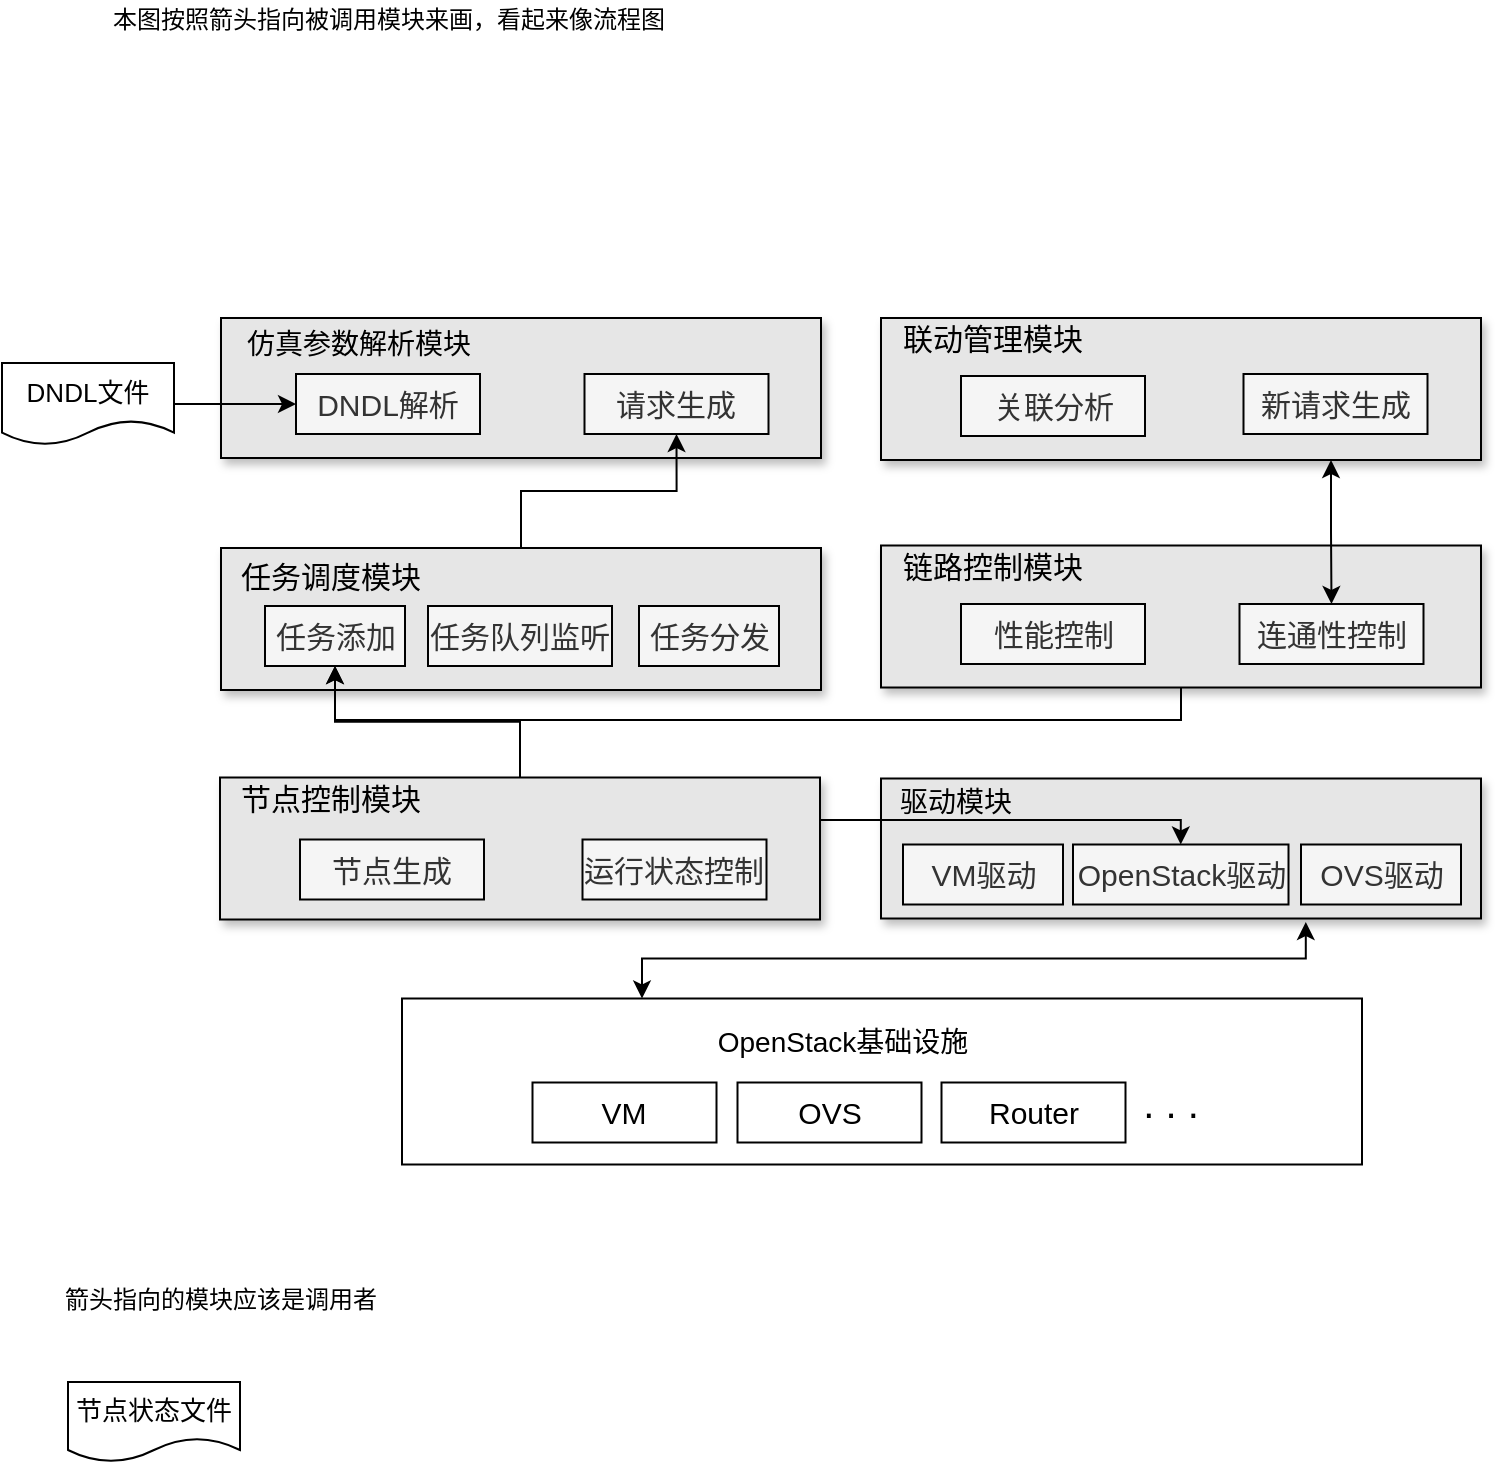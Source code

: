<mxfile version="13.0.1" type="github" pages="8">
  <diagram id="ip5I0WDaEDsH4B86aiK6" name="renew4022_原型系统架构">
    <mxGraphModel dx="927" dy="467" grid="0" gridSize="10" guides="1" tooltips="1" connect="1" arrows="1" fold="1" page="1" pageScale="1" pageWidth="827" pageHeight="1169" math="0" shadow="0">
      <root>
        <mxCell id="82z8PU8OqBz9VBNM9_fA-0" />
        <mxCell id="82z8PU8OqBz9VBNM9_fA-1" parent="82z8PU8OqBz9VBNM9_fA-0" />
        <mxCell id="82z8PU8OqBz9VBNM9_fA-2" value="" style="rounded=0;whiteSpace=wrap;html=1;fillColor=#E6E6E6;shadow=1;" parent="82z8PU8OqBz9VBNM9_fA-1" vertex="1">
          <mxGeometry x="445.5" y="629.25" width="300" height="70" as="geometry" />
        </mxCell>
        <mxCell id="82z8PU8OqBz9VBNM9_fA-3" value="" style="rounded=0;whiteSpace=wrap;html=1;" parent="82z8PU8OqBz9VBNM9_fA-1" vertex="1">
          <mxGeometry x="206" y="739.25" width="480" height="83" as="geometry" />
        </mxCell>
        <mxCell id="82z8PU8OqBz9VBNM9_fA-4" value="&lt;font style=&quot;font-size: 13px&quot;&gt;DNDL文件&lt;/font&gt;" style="shape=document;whiteSpace=wrap;html=1;boundedLbl=1;fontSize=13;" parent="82z8PU8OqBz9VBNM9_fA-1" vertex="1">
          <mxGeometry x="6" y="421.5" width="86" height="41" as="geometry" />
        </mxCell>
        <mxCell id="82z8PU8OqBz9VBNM9_fA-5" style="edgeStyle=orthogonalEdgeStyle;rounded=0;orthogonalLoop=1;jettySize=auto;html=1;exitX=0.708;exitY=1.025;exitDx=0;exitDy=0;entryX=0.25;entryY=0;entryDx=0;entryDy=0;endArrow=classic;endFill=1;fontSize=14;startArrow=classic;startFill=1;exitPerimeter=0;" parent="82z8PU8OqBz9VBNM9_fA-1" source="82z8PU8OqBz9VBNM9_fA-2" target="82z8PU8OqBz9VBNM9_fA-3" edge="1">
          <mxGeometry relative="1" as="geometry">
            <mxPoint x="449.92" y="777.29" as="targetPoint" />
          </mxGeometry>
        </mxCell>
        <mxCell id="82z8PU8OqBz9VBNM9_fA-6" value="&lt;span style=&quot;font-size: 15px&quot;&gt;VM驱动&lt;/span&gt;" style="rounded=0;whiteSpace=wrap;html=1;fillColor=#f5f5f5;strokeColor=#000000;fontColor=#333333;" parent="82z8PU8OqBz9VBNM9_fA-1" vertex="1">
          <mxGeometry x="456.5" y="662.25" width="80" height="30" as="geometry" />
        </mxCell>
        <mxCell id="82z8PU8OqBz9VBNM9_fA-7" value="&lt;span style=&quot;font-size: 15px&quot;&gt;OpenStack驱动&lt;/span&gt;" style="rounded=0;whiteSpace=wrap;html=1;fillColor=#f5f5f5;strokeColor=#000000;fontColor=#333333;" parent="82z8PU8OqBz9VBNM9_fA-1" vertex="1">
          <mxGeometry x="541.5" y="662.25" width="107.75" height="30" as="geometry" />
        </mxCell>
        <mxCell id="82z8PU8OqBz9VBNM9_fA-8" value="&lt;span style=&quot;font-size: 15px&quot;&gt;OVS驱动&lt;br&gt;&lt;/span&gt;" style="rounded=0;whiteSpace=wrap;html=1;fillColor=#f5f5f5;strokeColor=#000000;fontColor=#333333;" parent="82z8PU8OqBz9VBNM9_fA-1" vertex="1">
          <mxGeometry x="655.5" y="662.25" width="80" height="30" as="geometry" />
        </mxCell>
        <mxCell id="82z8PU8OqBz9VBNM9_fA-9" value="&lt;font style=&quot;font-size: 14px&quot;&gt;驱动模块&lt;/font&gt;" style="text;html=1;strokeColor=none;fillColor=none;align=center;verticalAlign=middle;whiteSpace=wrap;rounded=0;" parent="82z8PU8OqBz9VBNM9_fA-1" vertex="1">
          <mxGeometry x="415.5" y="631" width="134" height="20" as="geometry" />
        </mxCell>
        <mxCell id="82z8PU8OqBz9VBNM9_fA-10" value="OpenStack基础设施" style="text;html=1;align=center;verticalAlign=middle;resizable=0;points=[];autosize=1;fontSize=14;" parent="82z8PU8OqBz9VBNM9_fA-1" vertex="1">
          <mxGeometry x="355.75" y="751.25" width="140" height="20" as="geometry" />
        </mxCell>
        <mxCell id="82z8PU8OqBz9VBNM9_fA-11" value="&lt;span style=&quot;font-size: 15px&quot;&gt;VM&lt;/span&gt;" style="rounded=0;whiteSpace=wrap;html=1;" parent="82z8PU8OqBz9VBNM9_fA-1" vertex="1">
          <mxGeometry x="271.25" y="781.25" width="92" height="30" as="geometry" />
        </mxCell>
        <mxCell id="82z8PU8OqBz9VBNM9_fA-12" value="&lt;span style=&quot;font-size: 15px&quot;&gt;OVS&lt;/span&gt;" style="rounded=0;whiteSpace=wrap;html=1;" parent="82z8PU8OqBz9VBNM9_fA-1" vertex="1">
          <mxGeometry x="373.75" y="781.25" width="92" height="30" as="geometry" />
        </mxCell>
        <mxCell id="82z8PU8OqBz9VBNM9_fA-13" value="&lt;span style=&quot;font-size: 15px&quot;&gt;Router&lt;/span&gt;" style="rounded=0;whiteSpace=wrap;html=1;" parent="82z8PU8OqBz9VBNM9_fA-1" vertex="1">
          <mxGeometry x="475.75" y="781.25" width="92" height="30" as="geometry" />
        </mxCell>
        <mxCell id="82z8PU8OqBz9VBNM9_fA-14" value="&lt;font style=&quot;font-size: 20px&quot;&gt;. . .&lt;/font&gt;" style="text;html=1;align=center;verticalAlign=middle;resizable=0;points=[];autosize=1;fontSize=14;" parent="82z8PU8OqBz9VBNM9_fA-1" vertex="1">
          <mxGeometry x="569.75" y="781.25" width="40" height="20" as="geometry" />
        </mxCell>
        <mxCell id="82z8PU8OqBz9VBNM9_fA-15" value="节点状态文件" style="shape=document;whiteSpace=wrap;html=1;boundedLbl=1;fontSize=13;" parent="82z8PU8OqBz9VBNM9_fA-1" vertex="1">
          <mxGeometry x="39" y="931" width="86" height="40" as="geometry" />
        </mxCell>
        <mxCell id="82z8PU8OqBz9VBNM9_fA-16" value="" style="rounded=0;whiteSpace=wrap;html=1;fontSize=14;fillColor=#E6E6E6;shadow=1;" parent="82z8PU8OqBz9VBNM9_fA-1" vertex="1">
          <mxGeometry x="115.5" y="399" width="300" height="70" as="geometry" />
        </mxCell>
        <mxCell id="82z8PU8OqBz9VBNM9_fA-17" value="&lt;span style=&quot;font-size: 15px&quot;&gt;DNDL解析&lt;/span&gt;" style="rounded=0;whiteSpace=wrap;html=1;fillColor=#f5f5f5;strokeColor=#000000;fontColor=#333333;" parent="82z8PU8OqBz9VBNM9_fA-1" vertex="1">
          <mxGeometry x="153" y="427" width="92" height="30" as="geometry" />
        </mxCell>
        <mxCell id="82z8PU8OqBz9VBNM9_fA-18" value="&lt;span style=&quot;font-size: 14px&quot;&gt;仿真参数解析模块&lt;/span&gt;" style="text;html=1;align=center;verticalAlign=middle;resizable=0;points=[];autosize=1;" parent="82z8PU8OqBz9VBNM9_fA-1" vertex="1">
          <mxGeometry x="123" y="402.5" width="122" height="19" as="geometry" />
        </mxCell>
        <mxCell id="4xdHVWEK1rRbltKI-aU2-0" style="edgeStyle=orthogonalEdgeStyle;rounded=0;orthogonalLoop=1;jettySize=auto;html=1;exitX=0.5;exitY=0;exitDx=0;exitDy=0;entryX=0.5;entryY=1;entryDx=0;entryDy=0;" parent="82z8PU8OqBz9VBNM9_fA-1" source="82z8PU8OqBz9VBNM9_fA-19" target="82z8PU8OqBz9VBNM9_fA-41" edge="1">
          <mxGeometry relative="1" as="geometry" />
        </mxCell>
        <mxCell id="82z8PU8OqBz9VBNM9_fA-19" value="" style="rounded=0;whiteSpace=wrap;html=1;fontSize=14;fillColor=#E6E6E6;shadow=1;" parent="82z8PU8OqBz9VBNM9_fA-1" vertex="1">
          <mxGeometry x="115.5" y="514" width="300" height="71" as="geometry" />
        </mxCell>
        <mxCell id="82z8PU8OqBz9VBNM9_fA-20" value="&lt;span style=&quot;font-size: 15px&quot;&gt;任务添加&lt;/span&gt;" style="rounded=0;whiteSpace=wrap;html=1;fillColor=#f5f5f5;strokeColor=#000000;fontColor=#333333;" parent="82z8PU8OqBz9VBNM9_fA-1" vertex="1">
          <mxGeometry x="137.5" y="543" width="70" height="30" as="geometry" />
        </mxCell>
        <mxCell id="82z8PU8OqBz9VBNM9_fA-21" value="&lt;font style=&quot;font-size: 15px&quot;&gt;任务调度模块&lt;/font&gt;" style="text;html=1;align=center;verticalAlign=middle;resizable=0;points=[];autosize=1;" parent="82z8PU8OqBz9VBNM9_fA-1" vertex="1">
          <mxGeometry x="119.5" y="518" width="100" height="19" as="geometry" />
        </mxCell>
        <mxCell id="82z8PU8OqBz9VBNM9_fA-23" value="&lt;span style=&quot;font-size: 15px&quot;&gt;任务分发&lt;/span&gt;" style="rounded=0;whiteSpace=wrap;html=1;fillColor=#f5f5f5;strokeColor=#000000;fontColor=#333333;" parent="82z8PU8OqBz9VBNM9_fA-1" vertex="1">
          <mxGeometry x="324.5" y="543" width="70" height="30" as="geometry" />
        </mxCell>
        <mxCell id="82z8PU8OqBz9VBNM9_fA-24" value="&lt;span style=&quot;font-size: 15px&quot;&gt;任务队列监听&lt;/span&gt;" style="rounded=0;whiteSpace=wrap;html=1;fillColor=#f5f5f5;strokeColor=#000000;fontColor=#333333;" parent="82z8PU8OqBz9VBNM9_fA-1" vertex="1">
          <mxGeometry x="219" y="543" width="92" height="30" as="geometry" />
        </mxCell>
        <mxCell id="82z8PU8OqBz9VBNM9_fA-25" style="edgeStyle=orthogonalEdgeStyle;rounded=0;orthogonalLoop=1;jettySize=auto;html=1;exitX=1;exitY=0.5;exitDx=0;exitDy=0;entryX=0;entryY=0.5;entryDx=0;entryDy=0;strokeColor=#000000;" parent="82z8PU8OqBz9VBNM9_fA-1" source="82z8PU8OqBz9VBNM9_fA-4" target="82z8PU8OqBz9VBNM9_fA-17" edge="1">
          <mxGeometry relative="1" as="geometry" />
        </mxCell>
        <mxCell id="4xdHVWEK1rRbltKI-aU2-1" style="edgeStyle=orthogonalEdgeStyle;rounded=0;orthogonalLoop=1;jettySize=auto;html=1;exitX=0.5;exitY=0;exitDx=0;exitDy=0;entryX=0.5;entryY=1;entryDx=0;entryDy=0;" parent="82z8PU8OqBz9VBNM9_fA-1" source="82z8PU8OqBz9VBNM9_fA-27" target="82z8PU8OqBz9VBNM9_fA-20" edge="1">
          <mxGeometry relative="1" as="geometry" />
        </mxCell>
        <mxCell id="4xdHVWEK1rRbltKI-aU2-3" style="edgeStyle=orthogonalEdgeStyle;rounded=0;orthogonalLoop=1;jettySize=auto;html=1;exitX=1;exitY=0.5;exitDx=0;exitDy=0;entryX=0.5;entryY=0;entryDx=0;entryDy=0;" parent="82z8PU8OqBz9VBNM9_fA-1" source="82z8PU8OqBz9VBNM9_fA-27" target="82z8PU8OqBz9VBNM9_fA-7" edge="1">
          <mxGeometry relative="1" as="geometry">
            <Array as="points">
              <mxPoint x="415" y="650" />
              <mxPoint x="595" y="650" />
            </Array>
          </mxGeometry>
        </mxCell>
        <mxCell id="82z8PU8OqBz9VBNM9_fA-27" value="" style="rounded=0;whiteSpace=wrap;html=1;fontSize=14;fillColor=#E6E6E6;shadow=1;" parent="82z8PU8OqBz9VBNM9_fA-1" vertex="1">
          <mxGeometry x="115" y="628.75" width="300" height="71" as="geometry" />
        </mxCell>
        <mxCell id="82z8PU8OqBz9VBNM9_fA-28" value="&lt;span style=&quot;font-size: 15px&quot;&gt;节点生成&lt;/span&gt;" style="rounded=0;whiteSpace=wrap;html=1;fillColor=#f5f5f5;strokeColor=#000000;fontColor=#333333;" parent="82z8PU8OqBz9VBNM9_fA-1" vertex="1">
          <mxGeometry x="155" y="659.75" width="92" height="30" as="geometry" />
        </mxCell>
        <mxCell id="82z8PU8OqBz9VBNM9_fA-29" value="&lt;font style=&quot;font-size: 15px&quot;&gt;节点控制模块&lt;/font&gt;" style="text;html=1;align=center;verticalAlign=middle;resizable=0;points=[];autosize=1;" parent="82z8PU8OqBz9VBNM9_fA-1" vertex="1">
          <mxGeometry x="115" y="628.75" width="110" height="20" as="geometry" />
        </mxCell>
        <mxCell id="82z8PU8OqBz9VBNM9_fA-30" value="&lt;span style=&quot;font-size: 15px&quot;&gt;运行状态控制&lt;/span&gt;" style="rounded=0;whiteSpace=wrap;html=1;fillColor=#f5f5f5;strokeColor=#000000;fontColor=#333333;" parent="82z8PU8OqBz9VBNM9_fA-1" vertex="1">
          <mxGeometry x="296.25" y="659.75" width="92" height="30" as="geometry" />
        </mxCell>
        <mxCell id="4xdHVWEK1rRbltKI-aU2-2" style="edgeStyle=orthogonalEdgeStyle;rounded=0;orthogonalLoop=1;jettySize=auto;html=1;exitX=0.5;exitY=1;exitDx=0;exitDy=0;entryX=0.5;entryY=1;entryDx=0;entryDy=0;" parent="82z8PU8OqBz9VBNM9_fA-1" source="82z8PU8OqBz9VBNM9_fA-32" target="82z8PU8OqBz9VBNM9_fA-20" edge="1">
          <mxGeometry relative="1" as="geometry">
            <mxPoint x="170" y="620" as="targetPoint" />
            <Array as="points">
              <mxPoint x="596" y="600" />
              <mxPoint x="173" y="600" />
            </Array>
          </mxGeometry>
        </mxCell>
        <mxCell id="82z8PU8OqBz9VBNM9_fA-32" value="" style="rounded=0;whiteSpace=wrap;html=1;fontSize=14;fillColor=#E6E6E6;shadow=1;" parent="82z8PU8OqBz9VBNM9_fA-1" vertex="1">
          <mxGeometry x="445.5" y="512.75" width="300" height="71" as="geometry" />
        </mxCell>
        <mxCell id="82z8PU8OqBz9VBNM9_fA-33" value="&lt;span style=&quot;font-size: 15px&quot;&gt;连通性控制&lt;/span&gt;" style="rounded=0;whiteSpace=wrap;html=1;fillColor=#f5f5f5;strokeColor=#000000;fontColor=#333333;" parent="82z8PU8OqBz9VBNM9_fA-1" vertex="1">
          <mxGeometry x="624.75" y="542" width="92" height="30" as="geometry" />
        </mxCell>
        <mxCell id="82z8PU8OqBz9VBNM9_fA-34" value="&lt;font style=&quot;font-size: 15px&quot;&gt;链路控制模块&lt;/font&gt;" style="text;html=1;align=center;verticalAlign=middle;resizable=0;points=[];autosize=1;" parent="82z8PU8OqBz9VBNM9_fA-1" vertex="1">
          <mxGeometry x="445.5" y="512.75" width="110" height="20" as="geometry" />
        </mxCell>
        <mxCell id="82z8PU8OqBz9VBNM9_fA-35" value="&lt;span style=&quot;font-size: 15px&quot;&gt;性能控制&lt;/span&gt;" style="rounded=0;whiteSpace=wrap;html=1;fillColor=#f5f5f5;strokeColor=#000000;fontColor=#333333;" parent="82z8PU8OqBz9VBNM9_fA-1" vertex="1">
          <mxGeometry x="485.5" y="542" width="92" height="30" as="geometry" />
        </mxCell>
        <mxCell id="4xdHVWEK1rRbltKI-aU2-4" style="edgeStyle=orthogonalEdgeStyle;rounded=0;orthogonalLoop=1;jettySize=auto;html=1;exitX=0.75;exitY=1;exitDx=0;exitDy=0;entryX=0.5;entryY=0;entryDx=0;entryDy=0;startArrow=classic;startFill=1;" parent="82z8PU8OqBz9VBNM9_fA-1" source="82z8PU8OqBz9VBNM9_fA-36" target="82z8PU8OqBz9VBNM9_fA-33" edge="1">
          <mxGeometry relative="1" as="geometry" />
        </mxCell>
        <mxCell id="82z8PU8OqBz9VBNM9_fA-36" value="" style="rounded=0;whiteSpace=wrap;html=1;fontSize=14;fillColor=#E6E6E6;shadow=1;" parent="82z8PU8OqBz9VBNM9_fA-1" vertex="1">
          <mxGeometry x="445.5" y="399" width="300" height="71" as="geometry" />
        </mxCell>
        <mxCell id="82z8PU8OqBz9VBNM9_fA-37" value="&lt;font style=&quot;font-size: 15px&quot;&gt;联动管理模块&lt;/font&gt;" style="text;html=1;align=center;verticalAlign=middle;resizable=0;points=[];autosize=1;" parent="82z8PU8OqBz9VBNM9_fA-1" vertex="1">
          <mxGeometry x="445.5" y="399" width="110" height="20" as="geometry" />
        </mxCell>
        <mxCell id="82z8PU8OqBz9VBNM9_fA-38" value="&lt;span style=&quot;font-size: 15px&quot;&gt;新请求生成&lt;/span&gt;" style="rounded=0;whiteSpace=wrap;html=1;fillColor=#f5f5f5;strokeColor=#000000;fontColor=#333333;" parent="82z8PU8OqBz9VBNM9_fA-1" vertex="1">
          <mxGeometry x="626.75" y="427" width="92" height="30" as="geometry" />
        </mxCell>
        <mxCell id="82z8PU8OqBz9VBNM9_fA-41" value="&lt;span style=&quot;font-size: 15px&quot;&gt;请求生成&lt;/span&gt;" style="rounded=0;whiteSpace=wrap;html=1;fillColor=#f5f5f5;strokeColor=#000000;fontColor=#333333;" parent="82z8PU8OqBz9VBNM9_fA-1" vertex="1">
          <mxGeometry x="297.25" y="427" width="92" height="30" as="geometry" />
        </mxCell>
        <mxCell id="82z8PU8OqBz9VBNM9_fA-43" value="&lt;span style=&quot;font-size: 15px&quot;&gt;关联分析&lt;/span&gt;" style="rounded=0;whiteSpace=wrap;html=1;fillColor=#f5f5f5;strokeColor=#000000;fontColor=#333333;" parent="82z8PU8OqBz9VBNM9_fA-1" vertex="1">
          <mxGeometry x="485.5" y="428" width="92" height="30" as="geometry" />
        </mxCell>
        <mxCell id="YMSZfFCNx6WZrgdg7_Gy-0" value="箭头指向的模块应该是调用者&lt;br&gt;" style="text;html=1;align=center;verticalAlign=middle;resizable=0;points=[];autosize=1;" parent="82z8PU8OqBz9VBNM9_fA-1" vertex="1">
          <mxGeometry x="30" y="880" width="170" height="20" as="geometry" />
        </mxCell>
        <mxCell id="qhEqwV9GZEXIFEkS4k-T-0" value="本图按照箭头指向被调用模块来画，看起来像流程图" style="text;html=1;align=center;verticalAlign=middle;resizable=0;points=[];autosize=1;" parent="82z8PU8OqBz9VBNM9_fA-1" vertex="1">
          <mxGeometry x="54" y="240" width="290" height="20" as="geometry" />
        </mxCell>
      </root>
    </mxGraphModel>
  </diagram>
  <diagram id="NpMfFQGrhUPoqrUt-9dT" name="renew2_原型系统架构">
    
    <mxGraphModel dx="927" dy="516" grid="0" gridSize="10" guides="1" tooltips="1" connect="1" arrows="1" fold="1" page="1" pageScale="1" pageWidth="827" pageHeight="1169" math="0" shadow="0">
      
      <root>
        
        <mxCell id="oieZwGZzTekwvsBR7hHI-0" />
        
        <mxCell id="oieZwGZzTekwvsBR7hHI-1" parent="oieZwGZzTekwvsBR7hHI-0" />
        
        <mxCell id="Zy-O0Ai_BwZusohheJ2Z-7" value="" style="rounded=0;whiteSpace=wrap;html=1;" parent="oieZwGZzTekwvsBR7hHI-1" vertex="1">
          
          <mxGeometry x="114.75" y="788" width="392" height="83" as="geometry" />
          
        </mxCell>
        
        <mxCell id="fyidmqmKKgXAXvQVaRRG-0" value="" style="rounded=0;whiteSpace=wrap;html=1;fillColor=#E6E6E6;shadow=1;" parent="oieZwGZzTekwvsBR7hHI-1" vertex="1">
          
          <mxGeometry x="354.75" y="528" width="176.25" height="110" as="geometry" />
          
        </mxCell>
        
        <mxCell id="oieZwGZzTekwvsBR7hHI-9" value="链路参数文件" style="shape=document;whiteSpace=wrap;html=1;boundedLbl=1;fontSize=13;" parent="oieZwGZzTekwvsBR7hHI-1" vertex="1">
          
          <mxGeometry x="514" y="348" width="86" height="40" as="geometry" />
          
        </mxCell>
        
        <mxCell id="oieZwGZzTekwvsBR7hHI-11" value="&lt;font style=&quot;font-size: 13px&quot;&gt;DNDL文件&lt;/font&gt;" style="shape=document;whiteSpace=wrap;html=1;boundedLbl=1;fontSize=13;" parent="oieZwGZzTekwvsBR7hHI-1" vertex="1">
          
          <mxGeometry x="19" y="345.5" width="86" height="41" as="geometry" />
          
        </mxCell>
        
        <mxCell id="oieZwGZzTekwvsBR7hHI-26" style="edgeStyle=orthogonalEdgeStyle;rounded=0;orthogonalLoop=1;jettySize=auto;html=1;exitX=0.5;exitY=1;exitDx=0;exitDy=0;entryX=0.5;entryY=0;entryDx=0;entryDy=0;endArrow=classic;endFill=1;fontSize=14;startArrow=classic;startFill=1;" parent="oieZwGZzTekwvsBR7hHI-1" source="oieZwGZzTekwvsBR7hHI-27" target="Zy-O0Ai_BwZusohheJ2Z-7" edge="1">
          
          <mxGeometry relative="1" as="geometry">
            
            <mxPoint x="323.92" y="778.04" as="targetPoint" />
            
          </mxGeometry>
          
        </mxCell>
        
        <mxCell id="oieZwGZzTekwvsBR7hHI-27" value="" style="rounded=0;whiteSpace=wrap;html=1;fillColor=#E6E6E6;shadow=1;" parent="oieZwGZzTekwvsBR7hHI-1" vertex="1">
          
          <mxGeometry x="119.25" y="678" width="383" height="70" as="geometry" />
          
        </mxCell>
        
        <mxCell id="oieZwGZzTekwvsBR7hHI-28" value="&lt;span style=&quot;font-size: 15px&quot;&gt;VM驱动&lt;/span&gt;" style="rounded=0;whiteSpace=wrap;html=1;fillColor=#f5f5f5;strokeColor=#000000;fontColor=#333333;" parent="oieZwGZzTekwvsBR7hHI-1" vertex="1">
          
          <mxGeometry x="140.25" y="707" width="92" height="30" as="geometry" />
          
        </mxCell>
        
        <mxCell id="oieZwGZzTekwvsBR7hHI-29" value="&lt;span style=&quot;font-size: 15px&quot;&gt;OpenStackAPI驱动&lt;/span&gt;" style="rounded=0;whiteSpace=wrap;html=1;fillColor=#f5f5f5;strokeColor=#000000;fontColor=#333333;" parent="oieZwGZzTekwvsBR7hHI-1" vertex="1">
          
          <mxGeometry x="249.13" y="707" width="132.25" height="30" as="geometry" />
          
        </mxCell>
        
        <mxCell id="oieZwGZzTekwvsBR7hHI-30" value="&lt;span style=&quot;font-size: 15px&quot;&gt;OVS驱动&lt;br&gt;&lt;/span&gt;" style="rounded=0;whiteSpace=wrap;html=1;fillColor=#f5f5f5;strokeColor=#000000;fontColor=#333333;" parent="oieZwGZzTekwvsBR7hHI-1" vertex="1">
          
          <mxGeometry x="397.13" y="707" width="92" height="30" as="geometry" />
          
        </mxCell>
        
        <mxCell id="oieZwGZzTekwvsBR7hHI-31" value="&lt;font style=&quot;font-size: 14px&quot;&gt;驱动模块&lt;/font&gt;" style="text;html=1;strokeColor=none;fillColor=none;align=center;verticalAlign=middle;whiteSpace=wrap;rounded=0;" parent="oieZwGZzTekwvsBR7hHI-1" vertex="1">
          
          <mxGeometry x="135.25" y="683" width="90" height="20" as="geometry" />
          
        </mxCell>
        
        <mxCell id="oieZwGZzTekwvsBR7hHI-33" value="OpenStack基础设施" style="text;html=1;align=center;verticalAlign=middle;resizable=0;points=[];autosize=1;fontSize=14;" parent="oieZwGZzTekwvsBR7hHI-1" vertex="1">
          
          <mxGeometry x="235.75" y="800" width="140" height="20" as="geometry" />
          
        </mxCell>
        
        <mxCell id="oieZwGZzTekwvsBR7hHI-34" value="&lt;span style=&quot;font-size: 15px&quot;&gt;VM&lt;/span&gt;" style="rounded=0;whiteSpace=wrap;html=1;" parent="oieZwGZzTekwvsBR7hHI-1" vertex="1">
          
          <mxGeometry x="151.25" y="830" width="92" height="30" as="geometry" />
          
        </mxCell>
        
        <mxCell id="oieZwGZzTekwvsBR7hHI-35" value="&lt;span style=&quot;font-size: 15px&quot;&gt;OVS&lt;/span&gt;" style="rounded=0;whiteSpace=wrap;html=1;" parent="oieZwGZzTekwvsBR7hHI-1" vertex="1">
          
          <mxGeometry x="253.75" y="830" width="92" height="30" as="geometry" />
          
        </mxCell>
        
        <mxCell id="oieZwGZzTekwvsBR7hHI-36" value="&lt;span style=&quot;font-size: 15px&quot;&gt;Router&lt;/span&gt;" style="rounded=0;whiteSpace=wrap;html=1;" parent="oieZwGZzTekwvsBR7hHI-1" vertex="1">
          
          <mxGeometry x="355.75" y="830" width="92" height="30" as="geometry" />
          
        </mxCell>
        
        <mxCell id="oieZwGZzTekwvsBR7hHI-37" value="&lt;font style=&quot;font-size: 20px&quot;&gt;. . .&lt;/font&gt;" style="text;html=1;align=center;verticalAlign=middle;resizable=0;points=[];autosize=1;fontSize=14;" parent="oieZwGZzTekwvsBR7hHI-1" vertex="1">
          
          <mxGeometry x="449.75" y="830" width="40" height="20" as="geometry" />
          
        </mxCell>
        
        <mxCell id="oieZwGZzTekwvsBR7hHI-39" value="节点状态文件" style="shape=document;whiteSpace=wrap;html=1;boundedLbl=1;fontSize=13;" parent="oieZwGZzTekwvsBR7hHI-1" vertex="1">
          
          <mxGeometry x="512" y="294" width="86" height="40" as="geometry" />
          
        </mxCell>
        
        <mxCell id="oieZwGZzTekwvsBR7hHI-60" value="" style="rounded=0;whiteSpace=wrap;html=1;fontSize=14;fillColor=#E6E6E6;shadow=1;" parent="oieZwGZzTekwvsBR7hHI-1" vertex="1">
          
          <mxGeometry x="138" y="323" width="343" height="65" as="geometry" />
          
        </mxCell>
        
        <mxCell id="oieZwGZzTekwvsBR7hHI-65" style="edgeStyle=orthogonalEdgeStyle;rounded=0;orthogonalLoop=1;jettySize=auto;html=1;exitX=1;exitY=0.5;exitDx=0;exitDy=0;entryX=0;entryY=0.5;entryDx=0;entryDy=0;" parent="oieZwGZzTekwvsBR7hHI-1" source="oieZwGZzTekwvsBR7hHI-61" target="oieZwGZzTekwvsBR7hHI-62" edge="1">
          
          <mxGeometry relative="1" as="geometry" />
          
        </mxCell>
        
        <mxCell id="oieZwGZzTekwvsBR7hHI-61" value="&lt;span style=&quot;font-size: 15px&quot;&gt;DNDL解析&lt;/span&gt;" style="rounded=0;whiteSpace=wrap;html=1;fillColor=#f5f5f5;strokeColor=#000000;fontColor=#333333;" parent="oieZwGZzTekwvsBR7hHI-1" vertex="1">
          
          <mxGeometry x="155" y="351" width="92" height="30" as="geometry" />
          
        </mxCell>
        
        <mxCell id="oieZwGZzTekwvsBR7hHI-62" value="&lt;span style=&quot;font-size: 15px&quot;&gt;联动管理&lt;/span&gt;" style="rounded=0;whiteSpace=wrap;html=1;fillColor=#f5f5f5;strokeColor=#000000;fontColor=#333333;" parent="oieZwGZzTekwvsBR7hHI-1" vertex="1">
          
          <mxGeometry x="264.5" y="351" width="92" height="30" as="geometry" />
          
        </mxCell>
        
        <mxCell id="oieZwGZzTekwvsBR7hHI-63" value="&lt;span style=&quot;font-size: 14px&quot;&gt;仿真参数解析模块&lt;/span&gt;" style="text;html=1;align=center;verticalAlign=middle;resizable=0;points=[];autosize=1;" parent="oieZwGZzTekwvsBR7hHI-1" vertex="1">
          
          <mxGeometry x="140" y="323" width="122" height="19" as="geometry" />
          
        </mxCell>
        
        <mxCell id="laBzOq3GaHCqNgnSQTEn-23" style="edgeStyle=orthogonalEdgeStyle;rounded=0;orthogonalLoop=1;jettySize=auto;html=1;exitX=0.5;exitY=1;exitDx=0;exitDy=0;strokeColor=#000000;" parent="oieZwGZzTekwvsBR7hHI-1" source="BzcfL_ozyzBKlNe5Grkd-0" edge="1">
          
          <mxGeometry relative="1" as="geometry">
            
            <mxPoint x="315" y="707" as="targetPoint" />
            
            <Array as="points">
              
              <mxPoint x="209" y="658" />
              
              <mxPoint x="315" y="658" />
              
            </Array>
            
          </mxGeometry>
          
        </mxCell>
        
        <mxCell id="BzcfL_ozyzBKlNe5Grkd-0" value="" style="rounded=0;whiteSpace=wrap;html=1;fillColor=#E6E6E6;shadow=1;" parent="oieZwGZzTekwvsBR7hHI-1" vertex="1">
          
          <mxGeometry x="77" y="528" width="264" height="109" as="geometry" />
          
        </mxCell>
        
        <mxCell id="laBzOq3GaHCqNgnSQTEn-24" style="edgeStyle=orthogonalEdgeStyle;rounded=0;orthogonalLoop=1;jettySize=auto;html=1;exitX=0.5;exitY=1;exitDx=0;exitDy=0;strokeColor=#000000;" parent="oieZwGZzTekwvsBR7hHI-1" edge="1">
          
          <mxGeometry relative="1" as="geometry">
            
            <mxPoint x="401.75" y="586" as="sourcePoint" />
            
            <mxPoint x="315" y="709" as="targetPoint" />
            
            <Array as="points">
              
              <mxPoint x="402" y="658" />
              
              <mxPoint x="315" y="658" />
              
            </Array>
            
          </mxGeometry>
          
        </mxCell>
        
        <mxCell id="oieZwGZzTekwvsBR7hHI-64" value="&lt;span style=&quot;font-size: 15px&quot;&gt;子网管理&lt;/span&gt;" style="rounded=0;whiteSpace=wrap;html=1;fillColor=#f5f5f5;strokeColor=#000000;fontColor=#333333;" parent="oieZwGZzTekwvsBR7hHI-1" vertex="1">
          
          <mxGeometry x="370" y="571" width="70" height="30" as="geometry" />
          
        </mxCell>
        
        <mxCell id="laBzOq3GaHCqNgnSQTEn-8" style="edgeStyle=orthogonalEdgeStyle;rounded=0;orthogonalLoop=1;jettySize=auto;html=1;exitX=1;exitY=0.25;exitDx=0;exitDy=0;strokeColor=#000000;" parent="oieZwGZzTekwvsBR7hHI-1" edge="1">
          
          <mxGeometry relative="1" as="geometry">
            
            <mxPoint x="317.25" y="564.5" as="sourcePoint" />
            
            <mxPoint x="372" y="586" as="targetPoint" />
            
            <Array as="points">
              
              <mxPoint x="333" y="565" />
              
              <mxPoint x="333" y="586" />
              
            </Array>
            
          </mxGeometry>
          
        </mxCell>
        
        <mxCell id="J9MzJWdYz9lpeAE3MpjH-0" value="&lt;span style=&quot;font-size: 15px&quot;&gt;路由器&lt;/span&gt;" style="rounded=0;whiteSpace=wrap;html=1;fillColor=#f5f5f5;strokeColor=#000000;fontColor=#333333;" parent="oieZwGZzTekwvsBR7hHI-1" vertex="1">
          
          <mxGeometry x="250.25" y="557" width="70" height="30" as="geometry" />
          
        </mxCell>
        
        <mxCell id="laBzOq3GaHCqNgnSQTEn-7" style="edgeStyle=orthogonalEdgeStyle;rounded=0;orthogonalLoop=1;jettySize=auto;html=1;exitX=1;exitY=0.5;exitDx=0;exitDy=0;entryX=0;entryY=0.5;entryDx=0;entryDy=0;strokeColor=#000000;" parent="oieZwGZzTekwvsBR7hHI-1" source="BzcfL_ozyzBKlNe5Grkd-1" target="oieZwGZzTekwvsBR7hHI-64" edge="1">
          
          <mxGeometry relative="1" as="geometry">
            
            <Array as="points">
              
              <mxPoint x="333" y="612" />
              
              <mxPoint x="333" y="586" />
              
            </Array>
            
          </mxGeometry>
          
        </mxCell>
        
        <mxCell id="BzcfL_ozyzBKlNe5Grkd-1" value="&lt;span style=&quot;font-size: 15px&quot;&gt;AP&lt;/span&gt;" style="rounded=0;whiteSpace=wrap;html=1;fillColor=#f5f5f5;strokeColor=#000000;fontColor=#333333;" parent="oieZwGZzTekwvsBR7hHI-1" vertex="1">
          
          <mxGeometry x="250.25" y="597" width="70" height="30" as="geometry" />
          
        </mxCell>
        
        <mxCell id="BzcfL_ozyzBKlNe5Grkd-2" value="&lt;span style=&quot;font-size: 15px&quot;&gt;蜂窝基站&lt;/span&gt;" style="rounded=0;whiteSpace=wrap;html=1;fillColor=#f5f5f5;strokeColor=#000000;fontColor=#333333;" parent="oieZwGZzTekwvsBR7hHI-1" vertex="1">
          
          <mxGeometry x="169.75" y="597" width="70" height="30" as="geometry" />
          
        </mxCell>
        
        <mxCell id="BzcfL_ozyzBKlNe5Grkd-5" value="&lt;font style=&quot;font-size: 15px&quot;&gt;节点管理模块&lt;/font&gt;" style="text;html=1;align=center;verticalAlign=middle;resizable=0;points=[];autosize=1;" parent="oieZwGZzTekwvsBR7hHI-1" vertex="1">
          
          <mxGeometry x="86" y="531" width="100" height="19" as="geometry" />
          
        </mxCell>
        
        <mxCell id="g70J6Dhl60XZYI13qF8r-2" value="&lt;font style=&quot;font-size: 15px&quot;&gt;网络管理模块&lt;/font&gt;" style="text;html=1;align=center;verticalAlign=middle;resizable=0;points=[];autosize=1;" parent="oieZwGZzTekwvsBR7hHI-1" vertex="1">
          
          <mxGeometry x="358.75" y="530" width="100" height="19" as="geometry" />
          
        </mxCell>
        
        <mxCell id="Zy-O0Ai_BwZusohheJ2Z-0" value="&lt;span style=&quot;font-size: 15px&quot;&gt;链路解析&lt;/span&gt;" style="rounded=0;whiteSpace=wrap;html=1;fillColor=#f5f5f5;strokeColor=#000000;fontColor=#333333;" parent="oieZwGZzTekwvsBR7hHI-1" vertex="1">
          
          <mxGeometry x="373" y="351" width="92" height="30" as="geometry" />
          
        </mxCell>
        
        <mxCell id="Zy-O0Ai_BwZusohheJ2Z-1" value="" style="rounded=0;whiteSpace=wrap;html=1;fontSize=14;fillColor=#E6E6E6;shadow=1;" parent="oieZwGZzTekwvsBR7hHI-1" vertex="1">
          
          <mxGeometry x="140.5" y="412" width="340.5" height="71" as="geometry" />
          
        </mxCell>
        
        <mxCell id="cvOj0tv-cWokkWQUxblm-1" style="edgeStyle=orthogonalEdgeStyle;rounded=0;orthogonalLoop=1;jettySize=auto;html=1;exitX=0.5;exitY=1;exitDx=0;exitDy=0;strokeColor=#000000;" parent="oieZwGZzTekwvsBR7hHI-1" source="Zy-O0Ai_BwZusohheJ2Z-2" edge="1">
          
          <mxGeometry relative="1" as="geometry">
            
            <mxPoint x="484" y="676" as="targetPoint" />
            
            <Array as="points">
              
              <mxPoint x="485" y="641" />
              
            </Array>
            
          </mxGeometry>
          
        </mxCell>
        
        <mxCell id="Zy-O0Ai_BwZusohheJ2Z-2" value="&lt;span style=&quot;font-size: 15px&quot;&gt;链路管理&lt;/span&gt;" style="rounded=0;whiteSpace=wrap;html=1;fillColor=#f5f5f5;strokeColor=#000000;fontColor=#333333;" parent="oieZwGZzTekwvsBR7hHI-1" vertex="1">
          
          <mxGeometry x="449.5" y="571" width="70" height="30" as="geometry" />
          
        </mxCell>
        
        <mxCell id="F2TQto66t98QbYFtOwMb-3" value="&lt;span style=&quot;font-size: 15px&quot;&gt;智能手机&lt;/span&gt;" style="rounded=0;whiteSpace=wrap;html=1;fillColor=#f5f5f5;strokeColor=#000000;fontColor=#333333;" parent="oieZwGZzTekwvsBR7hHI-1" vertex="1">
          
          <mxGeometry x="88.25" y="557" width="70" height="30" as="geometry" />
          
        </mxCell>
        
        <mxCell id="F2TQto66t98QbYFtOwMb-4" value="&lt;span style=&quot;font-size: 15px&quot;&gt;笔记本&lt;/span&gt;" style="rounded=0;whiteSpace=wrap;html=1;fillColor=#f5f5f5;strokeColor=#000000;fontColor=#333333;" parent="oieZwGZzTekwvsBR7hHI-1" vertex="1">
          
          <mxGeometry x="169.75" y="557" width="70" height="30" as="geometry" />
          
        </mxCell>
        
        <mxCell id="F2TQto66t98QbYFtOwMb-5" value="&lt;span style=&quot;font-size: 15px&quot;&gt;固定终端&lt;/span&gt;" style="rounded=0;whiteSpace=wrap;html=1;fillColor=#f5f5f5;strokeColor=#000000;fontColor=#333333;" parent="oieZwGZzTekwvsBR7hHI-1" vertex="1">
          
          <mxGeometry x="88.25" y="597" width="70" height="30" as="geometry" />
          
        </mxCell>
        
        <mxCell id="vwFbMxJypIg1MSIf1Z2k-0" value="&lt;span style=&quot;font-size: 15px&quot;&gt;任务添加&lt;/span&gt;" style="rounded=0;whiteSpace=wrap;html=1;fillColor=#f5f5f5;strokeColor=#000000;fontColor=#333333;" parent="oieZwGZzTekwvsBR7hHI-1" vertex="1">
          
          <mxGeometry x="153.75" y="446" width="92" height="30" as="geometry" />
          
        </mxCell>
        
        <mxCell id="vwFbMxJypIg1MSIf1Z2k-1" value="&lt;font style=&quot;font-size: 15px&quot;&gt;任务调度模块&lt;/font&gt;" style="text;html=1;align=center;verticalAlign=middle;resizable=0;points=[];autosize=1;" parent="oieZwGZzTekwvsBR7hHI-1" vertex="1">
          
          <mxGeometry x="138" y="412" width="100" height="19" as="geometry" />
          
        </mxCell>
        
        <mxCell id="laBzOq3GaHCqNgnSQTEn-3" style="edgeStyle=orthogonalEdgeStyle;rounded=0;orthogonalLoop=1;jettySize=auto;html=1;exitX=0.5;exitY=1;exitDx=0;exitDy=0;entryX=0.5;entryY=0;entryDx=0;entryDy=0;strokeColor=#000000;" parent="oieZwGZzTekwvsBR7hHI-1" target="Zy-O0Ai_BwZusohheJ2Z-2" edge="1">
          
          <mxGeometry relative="1" as="geometry">
            
            <mxPoint x="419" y="477" as="sourcePoint" />
            
            <mxPoint x="484" y="539" as="targetPoint" />
            
            <Array as="points">
              
              <mxPoint x="419" y="502" />
              
              <mxPoint x="485" y="502" />
              
            </Array>
            
          </mxGeometry>
          
        </mxCell>
        
        <mxCell id="laBzOq3GaHCqNgnSQTEn-4" style="edgeStyle=orthogonalEdgeStyle;rounded=0;orthogonalLoop=1;jettySize=auto;html=1;exitX=0.5;exitY=1;exitDx=0;exitDy=0;entryX=0.5;entryY=0;entryDx=0;entryDy=0;strokeColor=#000000;" parent="oieZwGZzTekwvsBR7hHI-1" source="laBzOq3GaHCqNgnSQTEn-0" target="BzcfL_ozyzBKlNe5Grkd-0" edge="1">
          
          <mxGeometry relative="1" as="geometry" />
          
        </mxCell>
        
        <mxCell id="laBzOq3GaHCqNgnSQTEn-0" value="&lt;span style=&quot;font-size: 15px&quot;&gt;任务分发&lt;/span&gt;" style="rounded=0;whiteSpace=wrap;html=1;fillColor=#f5f5f5;strokeColor=#000000;fontColor=#333333;" parent="oieZwGZzTekwvsBR7hHI-1" vertex="1">
          
          <mxGeometry x="373" y="446" width="92" height="30" as="geometry" />
          
        </mxCell>
        
        <mxCell id="laBzOq3GaHCqNgnSQTEn-1" value="&lt;span style=&quot;font-size: 15px&quot;&gt;任务队列监听&lt;/span&gt;" style="rounded=0;whiteSpace=wrap;html=1;fillColor=#f5f5f5;strokeColor=#000000;fontColor=#333333;" parent="oieZwGZzTekwvsBR7hHI-1" vertex="1">
          
          <mxGeometry x="263.5" y="446" width="92" height="30" as="geometry" />
          
        </mxCell>
        
        <mxCell id="laBzOq3GaHCqNgnSQTEn-14" style="edgeStyle=orthogonalEdgeStyle;rounded=0;orthogonalLoop=1;jettySize=auto;html=1;exitX=0;exitY=0.5;exitDx=0;exitDy=0;entryX=1;entryY=0.5;entryDx=0;entryDy=0;strokeColor=#000000;" parent="oieZwGZzTekwvsBR7hHI-1" source="oieZwGZzTekwvsBR7hHI-9" target="Zy-O0Ai_BwZusohheJ2Z-0" edge="1">
          
          <mxGeometry relative="1" as="geometry">
            
            <Array as="points">
              
              <mxPoint x="514" y="366" />
              
            </Array>
            
          </mxGeometry>
          
        </mxCell>
        
        <mxCell id="laBzOq3GaHCqNgnSQTEn-15" style="edgeStyle=orthogonalEdgeStyle;rounded=0;orthogonalLoop=1;jettySize=auto;html=1;exitX=0;exitY=0.5;exitDx=0;exitDy=0;entryX=0.5;entryY=0;entryDx=0;entryDy=0;strokeColor=#000000;" parent="oieZwGZzTekwvsBR7hHI-1" source="oieZwGZzTekwvsBR7hHI-39" target="oieZwGZzTekwvsBR7hHI-62" edge="1">
          
          <mxGeometry relative="1" as="geometry" />
          
        </mxCell>
        
        <mxCell id="laBzOq3GaHCqNgnSQTEn-16" style="edgeStyle=orthogonalEdgeStyle;rounded=0;orthogonalLoop=1;jettySize=auto;html=1;exitX=1;exitY=0.5;exitDx=0;exitDy=0;entryX=0;entryY=0.5;entryDx=0;entryDy=0;strokeColor=#000000;" parent="oieZwGZzTekwvsBR7hHI-1" source="oieZwGZzTekwvsBR7hHI-11" target="oieZwGZzTekwvsBR7hHI-61" edge="1">
          
          <mxGeometry relative="1" as="geometry" />
          
        </mxCell>
        
        <mxCell id="laBzOq3GaHCqNgnSQTEn-17" style="edgeStyle=orthogonalEdgeStyle;rounded=0;orthogonalLoop=1;jettySize=auto;html=1;entryX=0.5;entryY=0;entryDx=0;entryDy=0;strokeColor=#000000;" parent="oieZwGZzTekwvsBR7hHI-1" target="vwFbMxJypIg1MSIf1Z2k-0" edge="1">
          
          <mxGeometry relative="1" as="geometry">
            
            <mxPoint x="311" y="391" as="sourcePoint" />
            
            <Array as="points">
              
              <mxPoint x="311" y="433" />
              
              <mxPoint x="200" y="433" />
              
            </Array>
            
          </mxGeometry>
          
        </mxCell>
        
      </root>
      
    </mxGraphModel>
    
  </diagram>
  <diagram id="t-zWZH5KaqDxgutvRse3" name="renew0420_原型系统架构">
    
    <mxGraphModel dx="927" dy="516" grid="0" gridSize="10" guides="1" tooltips="1" connect="1" arrows="1" fold="1" page="1" pageScale="1" pageWidth="827" pageHeight="1169" math="0" shadow="0">
      
      <root>
        
        <mxCell id="50PT-6-m4BOv1Iu-qWXt-0" />
        
        <mxCell id="50PT-6-m4BOv1Iu-qWXt-1" parent="50PT-6-m4BOv1Iu-qWXt-0" />
        
        <mxCell id="Cu0Le1hMoa3ETHAa1tY2-5" value="" style="rounded=0;whiteSpace=wrap;html=1;fillColor=#E6E6E6;shadow=1;" parent="50PT-6-m4BOv1Iu-qWXt-1" vertex="1">
          
          <mxGeometry x="446" y="629.25" width="300" height="70" as="geometry" />
          
        </mxCell>
        
        <mxCell id="Cu0Le1hMoa3ETHAa1tY2-0" value="" style="rounded=0;whiteSpace=wrap;html=1;" parent="50PT-6-m4BOv1Iu-qWXt-1" vertex="1">
          
          <mxGeometry x="206" y="739.25" width="480" height="83" as="geometry" />
          
        </mxCell>
        
        <mxCell id="Cu0Le1hMoa3ETHAa1tY2-3" value="&lt;font style=&quot;font-size: 13px&quot;&gt;DNDL文件&lt;/font&gt;" style="shape=document;whiteSpace=wrap;html=1;boundedLbl=1;fontSize=13;" parent="50PT-6-m4BOv1Iu-qWXt-1" vertex="1">
          
          <mxGeometry x="6" y="421.5" width="86" height="41" as="geometry" />
          
        </mxCell>
        
        <mxCell id="Cu0Le1hMoa3ETHAa1tY2-4" style="edgeStyle=orthogonalEdgeStyle;rounded=0;orthogonalLoop=1;jettySize=auto;html=1;exitX=0.5;exitY=1;exitDx=0;exitDy=0;entryX=0.813;entryY=0;entryDx=0;entryDy=0;endArrow=classic;endFill=1;fontSize=14;startArrow=classic;startFill=1;entryPerimeter=0;" parent="50PT-6-m4BOv1Iu-qWXt-1" source="Cu0Le1hMoa3ETHAa1tY2-5" target="Cu0Le1hMoa3ETHAa1tY2-0" edge="1">
          
          <mxGeometry relative="1" as="geometry">
            
            <mxPoint x="449.92" y="777.29" as="targetPoint" />
            
          </mxGeometry>
          
        </mxCell>
        
        <mxCell id="Cu0Le1hMoa3ETHAa1tY2-6" value="&lt;span style=&quot;font-size: 15px&quot;&gt;VM驱动&lt;/span&gt;" style="rounded=0;whiteSpace=wrap;html=1;fillColor=#f5f5f5;strokeColor=#000000;fontColor=#333333;" parent="50PT-6-m4BOv1Iu-qWXt-1" vertex="1">
          
          <mxGeometry x="457" y="662.25" width="80" height="30" as="geometry" />
          
        </mxCell>
        
        <mxCell id="Cu0Le1hMoa3ETHAa1tY2-7" value="&lt;span style=&quot;font-size: 15px&quot;&gt;OpenStack驱动&lt;/span&gt;" style="rounded=0;whiteSpace=wrap;html=1;fillColor=#f5f5f5;strokeColor=#000000;fontColor=#333333;" parent="50PT-6-m4BOv1Iu-qWXt-1" vertex="1">
          
          <mxGeometry x="542" y="662.25" width="107.75" height="30" as="geometry" />
          
        </mxCell>
        
        <mxCell id="Cu0Le1hMoa3ETHAa1tY2-8" value="&lt;span style=&quot;font-size: 15px&quot;&gt;OVS驱动&lt;br&gt;&lt;/span&gt;" style="rounded=0;whiteSpace=wrap;html=1;fillColor=#f5f5f5;strokeColor=#000000;fontColor=#333333;" parent="50PT-6-m4BOv1Iu-qWXt-1" vertex="1">
          
          <mxGeometry x="656" y="662.25" width="80" height="30" as="geometry" />
          
        </mxCell>
        
        <mxCell id="Cu0Le1hMoa3ETHAa1tY2-9" value="&lt;font style=&quot;font-size: 14px&quot;&gt;驱动模块&lt;/font&gt;" style="text;html=1;strokeColor=none;fillColor=none;align=center;verticalAlign=middle;whiteSpace=wrap;rounded=0;" parent="50PT-6-m4BOv1Iu-qWXt-1" vertex="1">
          
          <mxGeometry x="421.5" y="632" width="134" height="20" as="geometry" />
          
        </mxCell>
        
        <mxCell id="Cu0Le1hMoa3ETHAa1tY2-10" value="OpenStack基础设施" style="text;html=1;align=center;verticalAlign=middle;resizable=0;points=[];autosize=1;fontSize=14;" parent="50PT-6-m4BOv1Iu-qWXt-1" vertex="1">
          
          <mxGeometry x="355.75" y="751.25" width="140" height="20" as="geometry" />
          
        </mxCell>
        
        <mxCell id="Cu0Le1hMoa3ETHAa1tY2-11" value="&lt;span style=&quot;font-size: 15px&quot;&gt;VM&lt;/span&gt;" style="rounded=0;whiteSpace=wrap;html=1;" parent="50PT-6-m4BOv1Iu-qWXt-1" vertex="1">
          
          <mxGeometry x="271.25" y="781.25" width="92" height="30" as="geometry" />
          
        </mxCell>
        
        <mxCell id="Cu0Le1hMoa3ETHAa1tY2-12" value="&lt;span style=&quot;font-size: 15px&quot;&gt;OVS&lt;/span&gt;" style="rounded=0;whiteSpace=wrap;html=1;" parent="50PT-6-m4BOv1Iu-qWXt-1" vertex="1">
          
          <mxGeometry x="373.75" y="781.25" width="92" height="30" as="geometry" />
          
        </mxCell>
        
        <mxCell id="Cu0Le1hMoa3ETHAa1tY2-13" value="&lt;span style=&quot;font-size: 15px&quot;&gt;Router&lt;/span&gt;" style="rounded=0;whiteSpace=wrap;html=1;" parent="50PT-6-m4BOv1Iu-qWXt-1" vertex="1">
          
          <mxGeometry x="475.75" y="781.25" width="92" height="30" as="geometry" />
          
        </mxCell>
        
        <mxCell id="Cu0Le1hMoa3ETHAa1tY2-14" value="&lt;font style=&quot;font-size: 20px&quot;&gt;. . .&lt;/font&gt;" style="text;html=1;align=center;verticalAlign=middle;resizable=0;points=[];autosize=1;fontSize=14;" parent="50PT-6-m4BOv1Iu-qWXt-1" vertex="1">
          
          <mxGeometry x="569.75" y="781.25" width="40" height="20" as="geometry" />
          
        </mxCell>
        
        <mxCell id="Cu0Le1hMoa3ETHAa1tY2-15" value="节点状态文件" style="shape=document;whiteSpace=wrap;html=1;boundedLbl=1;fontSize=13;" parent="50PT-6-m4BOv1Iu-qWXt-1" vertex="1">
          
          <mxGeometry x="6" y="537" width="86" height="40" as="geometry" />
          
        </mxCell>
        
        <mxCell id="Cu0Le1hMoa3ETHAa1tY2-16" value="" style="rounded=0;whiteSpace=wrap;html=1;fontSize=14;fillColor=#E6E6E6;shadow=1;" parent="50PT-6-m4BOv1Iu-qWXt-1" vertex="1">
          
          <mxGeometry x="115.5" y="399" width="300" height="70" as="geometry" />
          
        </mxCell>
        
        <mxCell id="Cu0Le1hMoa3ETHAa1tY2-18" value="&lt;span style=&quot;font-size: 15px&quot;&gt;DNDL解析&lt;/span&gt;" style="rounded=0;whiteSpace=wrap;html=1;fillColor=#f5f5f5;strokeColor=#000000;fontColor=#333333;" parent="50PT-6-m4BOv1Iu-qWXt-1" vertex="1">
          
          <mxGeometry x="153" y="427" width="92" height="30" as="geometry" />
          
        </mxCell>
        
        <mxCell id="Cu0Le1hMoa3ETHAa1tY2-20" value="&lt;span style=&quot;font-size: 14px&quot;&gt;仿真参数解析模块&lt;/span&gt;" style="text;html=1;align=center;verticalAlign=middle;resizable=0;points=[];autosize=1;" parent="50PT-6-m4BOv1Iu-qWXt-1" vertex="1">
          
          <mxGeometry x="123" y="402.5" width="122" height="19" as="geometry" />
          
        </mxCell>
        
        <mxCell id="Cu0Le1hMoa3ETHAa1tY2-33" value="" style="rounded=0;whiteSpace=wrap;html=1;fontSize=14;fillColor=#E6E6E6;shadow=1;" parent="50PT-6-m4BOv1Iu-qWXt-1" vertex="1">
          
          <mxGeometry x="116" y="626.5" width="300" height="71" as="geometry" />
          
        </mxCell>
        
        <mxCell id="Cu0Le1hMoa3ETHAa1tY2-39" value="&lt;span style=&quot;font-size: 15px&quot;&gt;任务添加&lt;/span&gt;" style="rounded=0;whiteSpace=wrap;html=1;fillColor=#f5f5f5;strokeColor=#000000;fontColor=#333333;" parent="50PT-6-m4BOv1Iu-qWXt-1" vertex="1">
          
          <mxGeometry x="138" y="660.5" width="70" height="30" as="geometry" />
          
        </mxCell>
        
        <mxCell id="Cu0Le1hMoa3ETHAa1tY2-40" value="&lt;font style=&quot;font-size: 15px&quot;&gt;任务调度模块&lt;/font&gt;" style="text;html=1;align=center;verticalAlign=middle;resizable=0;points=[];autosize=1;" parent="50PT-6-m4BOv1Iu-qWXt-1" vertex="1">
          
          <mxGeometry x="123" y="632.5" width="100" height="19" as="geometry" />
          
        </mxCell>
        
        <mxCell id="dTV6w0sjY52dtp92ebeQ-26" style="edgeStyle=orthogonalEdgeStyle;rounded=0;orthogonalLoop=1;jettySize=auto;html=1;exitX=1;exitY=0.5;exitDx=0;exitDy=0;entryX=-0.003;entryY=0.671;entryDx=0;entryDy=0;entryPerimeter=0;" parent="50PT-6-m4BOv1Iu-qWXt-1" source="Cu0Le1hMoa3ETHAa1tY2-43" target="Cu0Le1hMoa3ETHAa1tY2-5" edge="1">
          
          <mxGeometry relative="1" as="geometry" />
          
        </mxCell>
        
        <mxCell id="Cu0Le1hMoa3ETHAa1tY2-43" value="&lt;span style=&quot;font-size: 15px&quot;&gt;任务分发&lt;/span&gt;" style="rounded=0;whiteSpace=wrap;html=1;fillColor=#f5f5f5;strokeColor=#000000;fontColor=#333333;" parent="50PT-6-m4BOv1Iu-qWXt-1" vertex="1">
          
          <mxGeometry x="325" y="660.5" width="70" height="30" as="geometry" />
          
        </mxCell>
        
        <mxCell id="Cu0Le1hMoa3ETHAa1tY2-44" value="&lt;span style=&quot;font-size: 15px&quot;&gt;任务队列监听&lt;/span&gt;" style="rounded=0;whiteSpace=wrap;html=1;fillColor=#f5f5f5;strokeColor=#000000;fontColor=#333333;" parent="50PT-6-m4BOv1Iu-qWXt-1" vertex="1">
          
          <mxGeometry x="219.5" y="660.5" width="92" height="30" as="geometry" />
          
        </mxCell>
        
        <mxCell id="Cu0Le1hMoa3ETHAa1tY2-47" style="edgeStyle=orthogonalEdgeStyle;rounded=0;orthogonalLoop=1;jettySize=auto;html=1;exitX=1;exitY=0.5;exitDx=0;exitDy=0;entryX=0;entryY=0.5;entryDx=0;entryDy=0;strokeColor=#000000;" parent="50PT-6-m4BOv1Iu-qWXt-1" source="Cu0Le1hMoa3ETHAa1tY2-3" target="Cu0Le1hMoa3ETHAa1tY2-18" edge="1">
          
          <mxGeometry relative="1" as="geometry" />
          
        </mxCell>
        
        <mxCell id="dTV6w0sjY52dtp92ebeQ-23" style="edgeStyle=orthogonalEdgeStyle;rounded=0;orthogonalLoop=1;jettySize=auto;html=1;exitX=0.5;exitY=1;exitDx=0;exitDy=0;" parent="50PT-6-m4BOv1Iu-qWXt-1" edge="1">
          
          <mxGeometry relative="1" as="geometry">
            
            <mxPoint x="265.5" y="584" as="sourcePoint" />
            
            <mxPoint x="176" y="662.25" as="targetPoint" />
            
            <Array as="points">
              
              <mxPoint x="266" y="609.25" />
              
              <mxPoint x="176" y="609.25" />
              
            </Array>
            
          </mxGeometry>
          
        </mxCell>
        
        <mxCell id="dTV6w0sjY52dtp92ebeQ-4" value="" style="rounded=0;whiteSpace=wrap;html=1;fontSize=14;fillColor=#E6E6E6;shadow=1;" parent="50PT-6-m4BOv1Iu-qWXt-1" vertex="1">
          
          <mxGeometry x="115.5" y="511" width="300" height="71" as="geometry" />
          
        </mxCell>
        
        <mxCell id="dTV6w0sjY52dtp92ebeQ-5" value="&lt;span style=&quot;font-size: 15px&quot;&gt;节点生成&lt;/span&gt;" style="rounded=0;whiteSpace=wrap;html=1;fillColor=#f5f5f5;strokeColor=#000000;fontColor=#333333;" parent="50PT-6-m4BOv1Iu-qWXt-1" vertex="1">
          
          <mxGeometry x="155.5" y="542" width="92" height="30" as="geometry" />
          
        </mxCell>
        
        <mxCell id="dTV6w0sjY52dtp92ebeQ-6" value="&lt;font style=&quot;font-size: 15px&quot;&gt;节点控制模块&lt;/font&gt;" style="text;html=1;align=center;verticalAlign=middle;resizable=0;points=[];autosize=1;" parent="50PT-6-m4BOv1Iu-qWXt-1" vertex="1">
          
          <mxGeometry x="115.5" y="511" width="110" height="20" as="geometry" />
          
        </mxCell>
        
        <mxCell id="dTV6w0sjY52dtp92ebeQ-7" value="&lt;span style=&quot;font-size: 15px&quot;&gt;运行状态控制&lt;/span&gt;" style="rounded=0;whiteSpace=wrap;html=1;fillColor=#f5f5f5;strokeColor=#000000;fontColor=#333333;" parent="50PT-6-m4BOv1Iu-qWXt-1" vertex="1">
          
          <mxGeometry x="296.75" y="542" width="92" height="30" as="geometry" />
          
        </mxCell>
        
        <mxCell id="dTV6w0sjY52dtp92ebeQ-24" style="edgeStyle=orthogonalEdgeStyle;rounded=0;orthogonalLoop=1;jettySize=auto;html=1;exitX=0.5;exitY=1;exitDx=0;exitDy=0;entryX=0.5;entryY=0;entryDx=0;entryDy=0;" parent="50PT-6-m4BOv1Iu-qWXt-1" edge="1">
          
          <mxGeometry relative="1" as="geometry">
            
            <mxPoint x="598.5" y="583.75" as="sourcePoint" />
            
            <mxPoint x="176" y="660.5" as="targetPoint" />
            
            <Array as="points">
              
              <mxPoint x="599" y="609.25" />
              
              <mxPoint x="176" y="609.25" />
              
            </Array>
            
          </mxGeometry>
          
        </mxCell>
        
        <mxCell id="dTV6w0sjY52dtp92ebeQ-9" value="" style="rounded=0;whiteSpace=wrap;html=1;fontSize=14;fillColor=#E6E6E6;shadow=1;" parent="50PT-6-m4BOv1Iu-qWXt-1" vertex="1">
          
          <mxGeometry x="445.5" y="512.75" width="300" height="71" as="geometry" />
          
        </mxCell>
        
        <mxCell id="dTV6w0sjY52dtp92ebeQ-10" value="&lt;span style=&quot;font-size: 15px&quot;&gt;连通性控制&lt;/span&gt;" style="rounded=0;whiteSpace=wrap;html=1;fillColor=#f5f5f5;strokeColor=#000000;fontColor=#333333;" parent="50PT-6-m4BOv1Iu-qWXt-1" vertex="1">
          
          <mxGeometry x="485.5" y="543.75" width="92" height="30" as="geometry" />
          
        </mxCell>
        
        <mxCell id="dTV6w0sjY52dtp92ebeQ-11" value="&lt;font style=&quot;font-size: 15px&quot;&gt;链路控制模块&lt;/font&gt;" style="text;html=1;align=center;verticalAlign=middle;resizable=0;points=[];autosize=1;" parent="50PT-6-m4BOv1Iu-qWXt-1" vertex="1">
          
          <mxGeometry x="445.5" y="512.75" width="110" height="20" as="geometry" />
          
        </mxCell>
        
        <mxCell id="dTV6w0sjY52dtp92ebeQ-12" value="&lt;span style=&quot;font-size: 15px&quot;&gt;性能控制&lt;/span&gt;" style="rounded=0;whiteSpace=wrap;html=1;fillColor=#f5f5f5;strokeColor=#000000;fontColor=#333333;" parent="50PT-6-m4BOv1Iu-qWXt-1" vertex="1">
          
          <mxGeometry x="612.75" y="544.75" width="92" height="30" as="geometry" />
          
        </mxCell>
        
        <mxCell id="dTV6w0sjY52dtp92ebeQ-13" value="" style="rounded=0;whiteSpace=wrap;html=1;fontSize=14;fillColor=#E6E6E6;shadow=1;" parent="50PT-6-m4BOv1Iu-qWXt-1" vertex="1">
          
          <mxGeometry x="445.5" y="399.75" width="300" height="71" as="geometry" />
          
        </mxCell>
        
        <mxCell id="dTV6w0sjY52dtp92ebeQ-15" value="&lt;font style=&quot;font-size: 15px&quot;&gt;联动管理模块&lt;/font&gt;" style="text;html=1;align=center;verticalAlign=middle;resizable=0;points=[];autosize=1;" parent="50PT-6-m4BOv1Iu-qWXt-1" vertex="1">
          
          <mxGeometry x="445.5" y="399.75" width="110" height="20" as="geometry" />
          
        </mxCell>
        
        <mxCell id="dTV6w0sjY52dtp92ebeQ-16" value="&lt;span style=&quot;font-size: 15px&quot;&gt;新请求生成&lt;/span&gt;" style="rounded=0;whiteSpace=wrap;html=1;fillColor=#f5f5f5;strokeColor=#000000;fontColor=#333333;" parent="50PT-6-m4BOv1Iu-qWXt-1" vertex="1">
          
          <mxGeometry x="626.75" y="427.75" width="92" height="30" as="geometry" />
          
        </mxCell>
        
        <mxCell id="dTV6w0sjY52dtp92ebeQ-20" style="edgeStyle=orthogonalEdgeStyle;rounded=0;orthogonalLoop=1;jettySize=auto;html=1;exitX=0.5;exitY=1;exitDx=0;exitDy=0;entryX=0.5;entryY=0;entryDx=0;entryDy=0;" parent="50PT-6-m4BOv1Iu-qWXt-1" source="dTV6w0sjY52dtp92ebeQ-17" target="dTV6w0sjY52dtp92ebeQ-4" edge="1">
          
          <mxGeometry relative="1" as="geometry" />
          
        </mxCell>
        
        <mxCell id="dTV6w0sjY52dtp92ebeQ-21" style="edgeStyle=orthogonalEdgeStyle;rounded=0;orthogonalLoop=1;jettySize=auto;html=1;exitX=0.5;exitY=1;exitDx=0;exitDy=0;entryX=0.25;entryY=0;entryDx=0;entryDy=0;" parent="50PT-6-m4BOv1Iu-qWXt-1" source="dTV6w0sjY52dtp92ebeQ-17" target="dTV6w0sjY52dtp92ebeQ-9" edge="1">
          
          <mxGeometry relative="1" as="geometry" />
          
        </mxCell>
        
        <mxCell id="dTV6w0sjY52dtp92ebeQ-17" value="&lt;span style=&quot;font-size: 15px&quot;&gt;请求生成&lt;/span&gt;" style="rounded=0;whiteSpace=wrap;html=1;fillColor=#f5f5f5;strokeColor=#000000;fontColor=#333333;" parent="50PT-6-m4BOv1Iu-qWXt-1" vertex="1">
          
          <mxGeometry x="297.25" y="427" width="92" height="30" as="geometry" />
          
        </mxCell>
        
        <mxCell id="dTV6w0sjY52dtp92ebeQ-19" value="" style="endArrow=classic;startArrow=classic;html=1;exitX=0.5;exitY=0;exitDx=0;exitDy=0;entryX=0.5;entryY=1;entryDx=0;entryDy=0;" parent="50PT-6-m4BOv1Iu-qWXt-1" source="dTV6w0sjY52dtp92ebeQ-9" target="dTV6w0sjY52dtp92ebeQ-13" edge="1">
          
          <mxGeometry width="50" height="50" relative="1" as="geometry">
            
            <mxPoint x="556" y="520.75" as="sourcePoint" />
            
            <mxPoint x="606" y="470.75" as="targetPoint" />
            
          </mxGeometry>
          
        </mxCell>
        
        <mxCell id="dTV6w0sjY52dtp92ebeQ-22" value="&lt;span style=&quot;font-size: 15px&quot;&gt;关联分析&lt;/span&gt;" style="rounded=0;whiteSpace=wrap;html=1;fillColor=#f5f5f5;strokeColor=#000000;fontColor=#333333;" parent="50PT-6-m4BOv1Iu-qWXt-1" vertex="1">
          
          <mxGeometry x="485.5" y="428.75" width="92" height="30" as="geometry" />
          
        </mxCell>
        
        <mxCell id="dTV6w0sjY52dtp92ebeQ-27" value="" style="endArrow=classic;html=1;entryX=0.5;entryY=0;entryDx=0;entryDy=0;startArrow=classic;startFill=1;" parent="50PT-6-m4BOv1Iu-qWXt-1" target="Cu0Le1hMoa3ETHAa1tY2-8" edge="1">
          
          <mxGeometry width="50" height="50" relative="1" as="geometry">
            
            <mxPoint x="696" y="587.25" as="sourcePoint" />
            
            <mxPoint x="476" y="519.25" as="targetPoint" />
            
          </mxGeometry>
          
        </mxCell>
        
        <mxCell id="dTV6w0sjY52dtp92ebeQ-28" style="edgeStyle=orthogonalEdgeStyle;rounded=0;orthogonalLoop=1;jettySize=auto;html=1;exitX=1;exitY=0.5;exitDx=0;exitDy=0;entryX=0;entryY=0.5;entryDx=0;entryDy=0;startArrow=none;startFill=0;" parent="50PT-6-m4BOv1Iu-qWXt-1" source="Cu0Le1hMoa3ETHAa1tY2-15" target="dTV6w0sjY52dtp92ebeQ-5" edge="1">
          
          <mxGeometry relative="1" as="geometry" />
          
        </mxCell>
        
      </root>
      
    </mxGraphModel>
    
  </diagram>
  <diagram id="0fftqB5SDdim5vXBRDft" name="原型系统架构">
    
    <mxGraphModel dx="1754" dy="516" grid="0" gridSize="10" guides="1" tooltips="1" connect="1" arrows="1" fold="1" page="1" pageScale="1" pageWidth="827" pageHeight="1169" math="0" shadow="0">
      
      <root>
        
        <mxCell id="uDjTmPQQSBD_klyHRm6x-0" />
        
        <mxCell id="uDjTmPQQSBD_klyHRm6x-1" parent="uDjTmPQQSBD_klyHRm6x-0" />
        
        <mxCell id="mweEFtc_OPY3hvF9jhtb-4" value="" style="rounded=0;whiteSpace=wrap;html=1;" parent="uDjTmPQQSBD_klyHRm6x-1" vertex="1">
          
          <mxGeometry x="1.25" y="287" width="115.75" height="33" as="geometry" />
          
        </mxCell>
        
        <mxCell id="f7dFB7Q2NZbKy9rVOQps-11" value="&lt;font style=&quot;font-size: 14px;&quot;&gt;MINDL解析模块&lt;/font&gt;" style="text;html=1;strokeColor=none;fillColor=none;align=center;verticalAlign=middle;whiteSpace=wrap;rounded=0;fontSize=14;" parent="uDjTmPQQSBD_klyHRm6x-1" vertex="1">
          
          <mxGeometry x="7" y="297" width="110" height="20" as="geometry" />
          
        </mxCell>
        
        <mxCell id="7mkOXnwgCXkOqVYvT2A3-25" style="edgeStyle=orthogonalEdgeStyle;rounded=0;orthogonalLoop=1;jettySize=auto;html=1;exitX=1;exitY=0.5;exitDx=0;exitDy=0;entryX=0;entryY=0.5;entryDx=0;entryDy=0;" parent="uDjTmPQQSBD_klyHRm6x-1" source="izRDwZDjz-BiOcL_oanG-0" target="mweEFtc_OPY3hvF9jhtb-24" edge="1">
          
          <mxGeometry relative="1" as="geometry" />
          
        </mxCell>
        
        <mxCell id="7mkOXnwgCXkOqVYvT2A3-54" style="edgeStyle=orthogonalEdgeStyle;rounded=0;orthogonalLoop=1;jettySize=auto;html=1;exitX=0.5;exitY=1;exitDx=0;exitDy=0;startArrow=none;startFill=0;endArrow=none;endFill=0;fontSize=13;" parent="uDjTmPQQSBD_klyHRm6x-1" source="izRDwZDjz-BiOcL_oanG-0" edge="1">
          
          <mxGeometry relative="1" as="geometry">
            
            <mxPoint x="161" y="612" as="targetPoint" />
            
          </mxGeometry>
          
        </mxCell>
        
        <mxCell id="izRDwZDjz-BiOcL_oanG-0" value="" style="rounded=0;whiteSpace=wrap;html=1;" parent="uDjTmPQQSBD_klyHRm6x-1" vertex="1">
          
          <mxGeometry x="0.75" y="476" width="320" height="110" as="geometry" />
          
        </mxCell>
        
        <mxCell id="7mkOXnwgCXkOqVYvT2A3-60" style="edgeStyle=orthogonalEdgeStyle;rounded=0;orthogonalLoop=1;jettySize=auto;html=1;exitX=0.5;exitY=1;exitDx=0;exitDy=0;entryX=0.5;entryY=0;entryDx=0;entryDy=0;startArrow=none;startFill=0;endArrow=classic;endFill=1;fontSize=13;" parent="uDjTmPQQSBD_klyHRm6x-1" source="izRDwZDjz-BiOcL_oanG-1" target="mweEFtc_OPY3hvF9jhtb-28" edge="1">
          
          <mxGeometry relative="1" as="geometry">
            
            <Array as="points">
              
              <mxPoint x="-67" y="612" />
              
              <mxPoint x="161" y="612" />
              
            </Array>
            
          </mxGeometry>
          
        </mxCell>
        
        <mxCell id="izRDwZDjz-BiOcL_oanG-1" value="子网生成模块" style="rounded=0;whiteSpace=wrap;html=1;fontSize=14;" parent="uDjTmPQQSBD_klyHRm6x-1" vertex="1">
          
          <mxGeometry x="-116.75" y="511" width="100" height="40" as="geometry" />
          
        </mxCell>
        
        <mxCell id="y8jwqjnikqEAhkC01X8V-0" style="edgeStyle=orthogonalEdgeStyle;rounded=0;orthogonalLoop=1;jettySize=auto;html=1;exitX=0;exitY=0.5;exitDx=0;exitDy=0;entryX=1;entryY=0.5;entryDx=0;entryDy=0;dashed=1;" parent="uDjTmPQQSBD_klyHRm6x-1" source="mweEFtc_OPY3hvF9jhtb-6" target="mweEFtc_OPY3hvF9jhtb-24" edge="1">
          
          <mxGeometry relative="1" as="geometry" />
          
        </mxCell>
        
        <mxCell id="mweEFtc_OPY3hvF9jhtb-6" value="链路参数文件" style="shape=document;whiteSpace=wrap;html=1;boundedLbl=1;fontSize=13;" parent="uDjTmPQQSBD_klyHRm6x-1" vertex="1">
          
          <mxGeometry x="497" y="511" width="86" height="40" as="geometry" />
          
        </mxCell>
        
        <mxCell id="mweEFtc_OPY3hvF9jhtb-49" style="edgeStyle=orthogonalEdgeStyle;rounded=0;orthogonalLoop=1;jettySize=auto;html=1;exitX=1;exitY=0.5;exitDx=0;exitDy=0;entryX=0.003;entryY=0.386;entryDx=0;entryDy=0;entryPerimeter=0;fontSize=14;dashed=1;" parent="uDjTmPQQSBD_klyHRm6x-1" source="mweEFtc_OPY3hvF9jhtb-7" target="mweEFtc_OPY3hvF9jhtb-4" edge="1">
          
          <mxGeometry relative="1" as="geometry" />
          
        </mxCell>
        
        <mxCell id="mweEFtc_OPY3hvF9jhtb-7" value="&lt;font style=&quot;font-size: 13px;&quot;&gt;MINDL文件&lt;/font&gt;" style="shape=document;whiteSpace=wrap;html=1;boundedLbl=1;fontSize=13;" parent="uDjTmPQQSBD_klyHRm6x-1" vertex="1">
          
          <mxGeometry x="-129.25" y="295" width="86" height="40" as="geometry" />
          
        </mxCell>
        
        <mxCell id="mweEFtc_OPY3hvF9jhtb-11" value="&lt;span style=&quot;font-size: 15px&quot;&gt;固定终端&lt;/span&gt;" style="rounded=0;whiteSpace=wrap;html=1;" parent="uDjTmPQQSBD_klyHRm6x-1" vertex="1">
          
          <mxGeometry x="218.25" y="507.25" width="92" height="30" as="geometry" />
          
        </mxCell>
        
        <mxCell id="mweEFtc_OPY3hvF9jhtb-12" value="&lt;span style=&quot;font-size: 15px&quot;&gt;智能手机&lt;/span&gt;" style="rounded=0;whiteSpace=wrap;html=1;" parent="uDjTmPQQSBD_klyHRm6x-1" vertex="1">
          
          <mxGeometry x="9.25" y="506" width="92" height="30" as="geometry" />
          
        </mxCell>
        
        <mxCell id="mweEFtc_OPY3hvF9jhtb-13" value="&lt;span style=&quot;font-size: 15px&quot;&gt;笔记本&lt;/span&gt;" style="rounded=0;whiteSpace=wrap;html=1;" parent="uDjTmPQQSBD_klyHRm6x-1" vertex="1">
          
          <mxGeometry x="9.25" y="546" width="92" height="30" as="geometry" />
          
        </mxCell>
        
        <mxCell id="mweEFtc_OPY3hvF9jhtb-14" value="&lt;span style=&quot;font-size: 15px&quot;&gt;路由器&lt;/span&gt;" style="rounded=0;whiteSpace=wrap;html=1;" parent="uDjTmPQQSBD_klyHRm6x-1" vertex="1">
          
          <mxGeometry x="218.25" y="546" width="92" height="30" as="geometry" />
          
        </mxCell>
        
        <mxCell id="mweEFtc_OPY3hvF9jhtb-15" value="&lt;span style=&quot;font-size: 15px&quot;&gt;无线接入点&lt;/span&gt;" style="rounded=0;whiteSpace=wrap;html=1;" parent="uDjTmPQQSBD_klyHRm6x-1" vertex="1">
          
          <mxGeometry x="113.25" y="507.25" width="92" height="30" as="geometry" />
          
        </mxCell>
        
        <mxCell id="mweEFtc_OPY3hvF9jhtb-16" value="&lt;span style=&quot;font-size: 15px&quot;&gt;蜂窝基站&lt;/span&gt;" style="rounded=0;whiteSpace=wrap;html=1;" parent="uDjTmPQQSBD_klyHRm6x-1" vertex="1">
          
          <mxGeometry x="113.25" y="546" width="92" height="30" as="geometry" />
          
        </mxCell>
        
        <mxCell id="mweEFtc_OPY3hvF9jhtb-20" value="&lt;font style=&quot;font-size: 14px&quot;&gt;节点生成模块&lt;/font&gt;" style="text;html=1;strokeColor=none;fillColor=none;align=center;verticalAlign=middle;whiteSpace=wrap;rounded=0;" parent="uDjTmPQQSBD_klyHRm6x-1" vertex="1">
          
          <mxGeometry x="3.75" y="481" width="90" height="20" as="geometry" />
          
        </mxCell>
        
        <mxCell id="7mkOXnwgCXkOqVYvT2A3-28" style="edgeStyle=orthogonalEdgeStyle;rounded=0;orthogonalLoop=1;jettySize=auto;html=1;entryX=0.5;entryY=0;entryDx=0;entryDy=0;" parent="uDjTmPQQSBD_klyHRm6x-1" target="izRDwZDjz-BiOcL_oanG-1" edge="1">
          
          <mxGeometry relative="1" as="geometry">
            
            <mxPoint x="280" y="455" as="sourcePoint" />
            
            <Array as="points">
              
              <mxPoint x="280.25" y="455" />
              
              <mxPoint x="-66.75" y="455" />
              
            </Array>
            
          </mxGeometry>
          
        </mxCell>
        
        <mxCell id="7mkOXnwgCXkOqVYvT2A3-42" style="edgeStyle=orthogonalEdgeStyle;rounded=0;orthogonalLoop=1;jettySize=auto;html=1;entryX=0.5;entryY=0;entryDx=0;entryDy=0;startArrow=none;startFill=0;endArrow=classic;endFill=1;fontSize=13;" parent="uDjTmPQQSBD_klyHRm6x-1" target="mweEFtc_OPY3hvF9jhtb-24" edge="1">
          
          <mxGeometry relative="1" as="geometry">
            
            <mxPoint x="280" y="455" as="sourcePoint" />
            
            <Array as="points">
              
              <mxPoint x="280.25" y="455" />
              
              <mxPoint x="400.25" y="455" />
              
            </Array>
            
          </mxGeometry>
          
        </mxCell>
        
        <mxCell id="mweEFtc_OPY3hvF9jhtb-23" value="时间管理模块" style="rounded=0;whiteSpace=wrap;html=1;fontSize=14;" parent="uDjTmPQQSBD_klyHRm6x-1" vertex="1">
          
          <mxGeometry x="110.75" y="405" width="100" height="40" as="geometry" />
          
        </mxCell>
        
        <mxCell id="7mkOXnwgCXkOqVYvT2A3-33" style="edgeStyle=orthogonalEdgeStyle;rounded=0;orthogonalLoop=1;jettySize=auto;html=1;exitX=0.62;exitY=0.025;exitDx=0;exitDy=0;entryX=0.57;entryY=0.8;entryDx=0;entryDy=0;fontSize=13;dashed=1;startArrow=classic;startFill=1;entryPerimeter=0;exitPerimeter=0;" parent="uDjTmPQQSBD_klyHRm6x-1" source="mweEFtc_OPY3hvF9jhtb-24" target="7mkOXnwgCXkOqVYvT2A3-4" edge="1">
          
          <mxGeometry relative="1" as="geometry">
            
            <Array as="points">
              
              <mxPoint x="412" y="511" />
              
              <mxPoint x="410" y="511" />
              
            </Array>
            
          </mxGeometry>
          
        </mxCell>
        
        <mxCell id="7mkOXnwgCXkOqVYvT2A3-55" style="edgeStyle=orthogonalEdgeStyle;rounded=0;orthogonalLoop=1;jettySize=auto;html=1;exitX=0.5;exitY=1;exitDx=0;exitDy=0;startArrow=none;startFill=0;endArrow=none;endFill=0;fontSize=13;" parent="uDjTmPQQSBD_klyHRm6x-1" source="mweEFtc_OPY3hvF9jhtb-24" edge="1">
          
          <mxGeometry relative="1" as="geometry">
            
            <mxPoint x="161" y="612" as="targetPoint" />
            
            <Array as="points">
              
              <mxPoint x="400" y="612" />
              
            </Array>
            
          </mxGeometry>
          
        </mxCell>
        
        <mxCell id="mweEFtc_OPY3hvF9jhtb-24" value="链路状态&lt;br&gt;控制模块" style="rounded=0;whiteSpace=wrap;html=1;fontSize=14;" parent="uDjTmPQQSBD_klyHRm6x-1" vertex="1">
          
          <mxGeometry x="350" y="511" width="100" height="40" as="geometry" />
          
        </mxCell>
        
        <mxCell id="mweEFtc_OPY3hvF9jhtb-27" style="edgeStyle=orthogonalEdgeStyle;rounded=0;orthogonalLoop=1;jettySize=auto;html=1;exitX=0.5;exitY=1;exitDx=0;exitDy=0;fontSize=14;" parent="uDjTmPQQSBD_klyHRm6x-1" source="mweEFtc_OPY3hvF9jhtb-24" target="mweEFtc_OPY3hvF9jhtb-24" edge="1">
          
          <mxGeometry relative="1" as="geometry" />
          
        </mxCell>
        
        <mxCell id="mweEFtc_OPY3hvF9jhtb-59" style="edgeStyle=orthogonalEdgeStyle;rounded=0;orthogonalLoop=1;jettySize=auto;html=1;exitX=0.5;exitY=1;exitDx=0;exitDy=0;entryX=0.468;entryY=0.092;entryDx=0;entryDy=0;entryPerimeter=0;endArrow=classic;endFill=1;fontSize=14;" parent="uDjTmPQQSBD_klyHRm6x-1" source="mweEFtc_OPY3hvF9jhtb-28" target="mweEFtc_OPY3hvF9jhtb-33" edge="1">
          
          <mxGeometry relative="1" as="geometry" />
          
        </mxCell>
        
        <mxCell id="mweEFtc_OPY3hvF9jhtb-28" value="" style="rounded=0;whiteSpace=wrap;html=1;" parent="uDjTmPQQSBD_klyHRm6x-1" vertex="1">
          
          <mxGeometry x="-74.25" y="637" width="470" height="70" as="geometry" />
          
        </mxCell>
        
        <mxCell id="mweEFtc_OPY3hvF9jhtb-29" value="&lt;span style=&quot;font-size: 15px&quot;&gt;虚拟机驱动&lt;/span&gt;" style="rounded=0;whiteSpace=wrap;html=1;" parent="uDjTmPQQSBD_klyHRm6x-1" vertex="1">
          
          <mxGeometry x="-60.75" y="665" width="140" height="30" as="geometry" />
          
        </mxCell>
        
        <mxCell id="mweEFtc_OPY3hvF9jhtb-30" value="&lt;span style=&quot;font-size: 15px&quot;&gt;OpenStackAPI驱动&lt;/span&gt;" style="rounded=0;whiteSpace=wrap;html=1;" parent="uDjTmPQQSBD_klyHRm6x-1" vertex="1">
          
          <mxGeometry x="90.75" y="665" width="140" height="30" as="geometry" />
          
        </mxCell>
        
        <mxCell id="mweEFtc_OPY3hvF9jhtb-31" value="&lt;span style=&quot;font-size: 15px&quot;&gt;OpenvSwitch驱动&lt;br&gt;&lt;/span&gt;" style="rounded=0;whiteSpace=wrap;html=1;" parent="uDjTmPQQSBD_klyHRm6x-1" vertex="1">
          
          <mxGeometry x="240.75" y="665" width="140" height="30" as="geometry" />
          
        </mxCell>
        
        <mxCell id="mweEFtc_OPY3hvF9jhtb-32" value="&lt;font style=&quot;font-size: 14px&quot;&gt;驱动模块&lt;/font&gt;" style="text;html=1;strokeColor=none;fillColor=none;align=center;verticalAlign=middle;whiteSpace=wrap;rounded=0;" parent="uDjTmPQQSBD_klyHRm6x-1" vertex="1">
          
          <mxGeometry x="-75.25" y="637" width="90" height="20" as="geometry" />
          
        </mxCell>
        
        <mxCell id="mweEFtc_OPY3hvF9jhtb-33" value="" style="ellipse;shape=cloud;whiteSpace=wrap;html=1;fontSize=14;" parent="uDjTmPQQSBD_klyHRm6x-1" vertex="1">
          
          <mxGeometry x="-45.25" y="725" width="440" height="120" as="geometry" />
          
        </mxCell>
        
        <mxCell id="mweEFtc_OPY3hvF9jhtb-34" value="OpenStack基础设施" style="text;html=1;align=center;verticalAlign=middle;resizable=0;points=[];autosize=1;fontSize=14;" parent="uDjTmPQQSBD_klyHRm6x-1" vertex="1">
          
          <mxGeometry x="114.75" y="755" width="140" height="20" as="geometry" />
          
        </mxCell>
        
        <mxCell id="mweEFtc_OPY3hvF9jhtb-35" value="&lt;span style=&quot;font-size: 15px&quot;&gt;VM&lt;/span&gt;" style="rounded=0;whiteSpace=wrap;html=1;" parent="uDjTmPQQSBD_klyHRm6x-1" vertex="1">
          
          <mxGeometry x="30.25" y="785" width="92" height="30" as="geometry" />
          
        </mxCell>
        
        <mxCell id="mweEFtc_OPY3hvF9jhtb-36" value="&lt;span style=&quot;font-size: 15px&quot;&gt;OpenvSwitch&lt;/span&gt;" style="rounded=0;whiteSpace=wrap;html=1;" parent="uDjTmPQQSBD_klyHRm6x-1" vertex="1">
          
          <mxGeometry x="132.75" y="785" width="92" height="30" as="geometry" />
          
        </mxCell>
        
        <mxCell id="mweEFtc_OPY3hvF9jhtb-37" value="&lt;span style=&quot;font-size: 15px&quot;&gt;Router&lt;/span&gt;" style="rounded=0;whiteSpace=wrap;html=1;" parent="uDjTmPQQSBD_klyHRm6x-1" vertex="1">
          
          <mxGeometry x="234.75" y="785" width="92" height="30" as="geometry" />
          
        </mxCell>
        
        <mxCell id="mweEFtc_OPY3hvF9jhtb-38" value="&lt;font style=&quot;font-size: 20px&quot;&gt;. . .&lt;/font&gt;" style="text;html=1;align=center;verticalAlign=middle;resizable=0;points=[];autosize=1;fontSize=14;" parent="uDjTmPQQSBD_klyHRm6x-1" vertex="1">
          
          <mxGeometry x="328.75" y="785" width="40" height="20" as="geometry" />
          
        </mxCell>
        
        <mxCell id="7mkOXnwgCXkOqVYvT2A3-4" value="节点状态文件" style="shape=document;whiteSpace=wrap;html=1;boundedLbl=1;fontSize=13;" parent="uDjTmPQQSBD_klyHRm6x-1" vertex="1">
          
          <mxGeometry x="361" y="405" width="86" height="40" as="geometry" />
          
        </mxCell>
        
        <mxCell id="7mkOXnwgCXkOqVYvT2A3-27" style="edgeStyle=orthogonalEdgeStyle;rounded=0;orthogonalLoop=1;jettySize=auto;html=1;exitX=0.5;exitY=1;exitDx=0;exitDy=0;entryX=0.5;entryY=0;entryDx=0;entryDy=0;" parent="uDjTmPQQSBD_klyHRm6x-1" source="mweEFtc_OPY3hvF9jhtb-4" target="mweEFtc_OPY3hvF9jhtb-23" edge="1">
          
          <mxGeometry relative="1" as="geometry">
            
            <mxPoint x="163.5" y="384" as="sourcePoint" />
            
          </mxGeometry>
          
        </mxCell>
        
        <mxCell id="7mkOXnwgCXkOqVYvT2A3-45" value="" style="endArrow=classic;html=1;fontSize=13;entryX=0.5;entryY=0;entryDx=0;entryDy=0;exitX=0.5;exitY=1;exitDx=0;exitDy=0;" parent="uDjTmPQQSBD_klyHRm6x-1" source="mweEFtc_OPY3hvF9jhtb-23" edge="1">
          
          <mxGeometry width="50" height="50" relative="1" as="geometry">
            
            <mxPoint x="161.25" y="455" as="sourcePoint" />
            
            <mxPoint x="160.75" y="478" as="targetPoint" />
            
          </mxGeometry>
          
        </mxCell>
        
        <mxCell id="7mkOXnwgCXkOqVYvT2A3-52" value="" style="endArrow=none;dashed=1;html=1;fontSize=13;" parent="uDjTmPQQSBD_klyHRm6x-1" edge="1">
          
          <mxGeometry width="50" height="50" relative="1" as="geometry">
            
            <mxPoint x="-213" y="367" as="sourcePoint" />
            
            <mxPoint x="451" y="367" as="targetPoint" />
            
          </mxGeometry>
          
        </mxCell>
        
        <mxCell id="7mkOXnwgCXkOqVYvT2A3-53" value="" style="endArrow=none;dashed=1;html=1;fontSize=13;" parent="uDjTmPQQSBD_klyHRm6x-1" edge="1">
          
          <mxGeometry width="50" height="50" relative="1" as="geometry">
            
            <mxPoint x="-221" y="722" as="sourcePoint" />
            
            <mxPoint x="443" y="722" as="targetPoint" />
            
          </mxGeometry>
          
        </mxCell>
        
        <mxCell id="7mkOXnwgCXkOqVYvT2A3-56" value="&lt;font style=&quot;font-size: 16px&quot;&gt;配置&lt;/font&gt;" style="text;html=1;align=center;verticalAlign=middle;resizable=0;points=[];autosize=1;fontSize=13;" parent="uDjTmPQQSBD_klyHRm6x-1" vertex="1">
          
          <mxGeometry x="-200" y="319" width="42" height="21" as="geometry" />
          
        </mxCell>
        
        <mxCell id="7mkOXnwgCXkOqVYvT2A3-57" value="&lt;font style=&quot;font-size: 16px&quot;&gt;部署&lt;/font&gt;" style="text;html=1;align=center;verticalAlign=middle;resizable=0;points=[];autosize=1;fontSize=13;" parent="uDjTmPQQSBD_klyHRm6x-1" vertex="1">
          
          <mxGeometry x="-198" y="532" width="42" height="21" as="geometry" />
          
        </mxCell>
        
        <mxCell id="7mkOXnwgCXkOqVYvT2A3-58" value="&lt;font style=&quot;font-size: 16px&quot;&gt;运行&lt;/font&gt;" style="text;html=1;align=center;verticalAlign=middle;resizable=0;points=[];autosize=1;fontSize=13;" parent="uDjTmPQQSBD_klyHRm6x-1" vertex="1">
          
          <mxGeometry x="-198" y="763" width="42" height="21" as="geometry" />
          
        </mxCell>
        
      </root>
      
    </mxGraphModel>
    
  </diagram>
  <diagram id="wFybjqzuRoPJx30oaoKm" name="逻辑架构">
    <mxGraphModel dx="927" dy="467" grid="0" gridSize="10" guides="1" tooltips="1" connect="1" arrows="1" fold="1" page="1" pageScale="1" pageWidth="827" pageHeight="1169" math="0" shadow="0">
      <root>
        <mxCell id="S2B2vpb7MruIjo4d-82o-0" />
        <mxCell id="S2B2vpb7MruIjo4d-82o-1" parent="S2B2vpb7MruIjo4d-82o-0" />
        <mxCell id="SzmDzHBChvY9KXyPeilV-2" value="" style="rounded=1;whiteSpace=wrap;html=1;absoluteArcSize=1;arcSize=14;strokeWidth=2;fillColor=#f5f5f5;strokeColor=#666666;fontColor=#333333;" parent="S2B2vpb7MruIjo4d-82o-1" vertex="1">
          <mxGeometry x="290" y="270" width="460" height="80" as="geometry" />
        </mxCell>
        <mxCell id="SzmDzHBChvY9KXyPeilV-3" value="动态网络描述语言文件" style="rounded=0;whiteSpace=wrap;html=1;" parent="S2B2vpb7MruIjo4d-82o-1" vertex="1">
          <mxGeometry x="335" y="300" width="150" height="40" as="geometry" />
        </mxCell>
        <mxCell id="SzmDzHBChvY9KXyPeilV-4" value="网络拓扑图形化界面" style="rounded=0;whiteSpace=wrap;html=1;" parent="S2B2vpb7MruIjo4d-82o-1" vertex="1">
          <mxGeometry x="550" y="300" width="150" height="40" as="geometry" />
        </mxCell>
        <mxCell id="SzmDzHBChvY9KXyPeilV-10" value="" style="rounded=1;whiteSpace=wrap;html=1;absoluteArcSize=1;arcSize=14;strokeWidth=2;fillColor=#f5f5f5;strokeColor=#666666;fontColor=#333333;" parent="S2B2vpb7MruIjo4d-82o-1" vertex="1">
          <mxGeometry x="290" y="370" width="460" height="80" as="geometry" />
        </mxCell>
        <mxCell id="SzmDzHBChvY9KXyPeilV-11" value="节点仿真" style="rounded=0;whiteSpace=wrap;html=1;" parent="S2B2vpb7MruIjo4d-82o-1" vertex="1">
          <mxGeometry x="335" y="400" width="100" height="40" as="geometry" />
        </mxCell>
        <mxCell id="SzmDzHBChvY9KXyPeilV-12" value="终端行为仿真" style="rounded=0;whiteSpace=wrap;html=1;" parent="S2B2vpb7MruIjo4d-82o-1" vertex="1">
          <mxGeometry x="470" y="400" width="100" height="40" as="geometry" />
        </mxCell>
        <mxCell id="SzmDzHBChvY9KXyPeilV-13" value="链路控制" style="rounded=0;whiteSpace=wrap;html=1;" parent="S2B2vpb7MruIjo4d-82o-1" vertex="1">
          <mxGeometry x="610" y="400" width="100" height="40" as="geometry" />
        </mxCell>
        <mxCell id="SzmDzHBChvY9KXyPeilV-14" value="" style="rounded=1;whiteSpace=wrap;html=1;absoluteArcSize=1;arcSize=14;strokeWidth=2;fillColor=#f5f5f5;strokeColor=#666666;fontColor=#333333;" parent="S2B2vpb7MruIjo4d-82o-1" vertex="1">
          <mxGeometry x="290" y="470" width="460" height="80" as="geometry" />
        </mxCell>
        <mxCell id="SzmDzHBChvY9KXyPeilV-15" value="Neutron API" style="rounded=0;whiteSpace=wrap;html=1;" parent="S2B2vpb7MruIjo4d-82o-1" vertex="1">
          <mxGeometry x="310" y="500" width="90" height="40" as="geometry" />
        </mxCell>
        <mxCell id="SzmDzHBChvY9KXyPeilV-16" value="Nova API" style="rounded=0;whiteSpace=wrap;html=1;" parent="S2B2vpb7MruIjo4d-82o-1" vertex="1">
          <mxGeometry x="420" y="500" width="90" height="40" as="geometry" />
        </mxCell>
        <mxCell id="SzmDzHBChvY9KXyPeilV-17" value="OVS API" style="rounded=0;whiteSpace=wrap;html=1;" parent="S2B2vpb7MruIjo4d-82o-1" vertex="1">
          <mxGeometry x="530" y="500" width="90" height="40" as="geometry" />
        </mxCell>
        <mxCell id="SzmDzHBChvY9KXyPeilV-19" value="" style="rounded=1;whiteSpace=wrap;html=1;absoluteArcSize=1;arcSize=14;strokeWidth=2;fillColor=#f5f5f5;strokeColor=#666666;fontColor=#333333;" parent="S2B2vpb7MruIjo4d-82o-1" vertex="1">
          <mxGeometry x="290" y="570" width="460" height="80" as="geometry" />
        </mxCell>
        <mxCell id="SzmDzHBChvY9KXyPeilV-20" value="VM" style="rounded=0;whiteSpace=wrap;html=1;" parent="S2B2vpb7MruIjo4d-82o-1" vertex="1">
          <mxGeometry x="310" y="600" width="90" height="40" as="geometry" />
        </mxCell>
        <mxCell id="SzmDzHBChvY9KXyPeilV-21" value="虚拟链路" style="rounded=0;whiteSpace=wrap;html=1;" parent="S2B2vpb7MruIjo4d-82o-1" vertex="1">
          <mxGeometry x="415" y="600" width="90" height="40" as="geometry" />
        </mxCell>
        <mxCell id="SzmDzHBChvY9KXyPeilV-22" value="虚拟路由节点" style="rounded=0;whiteSpace=wrap;html=1;" parent="S2B2vpb7MruIjo4d-82o-1" vertex="1">
          <mxGeometry x="525" y="600" width="90" height="40" as="geometry" />
        </mxCell>
        <mxCell id="SzmDzHBChvY9KXyPeilV-23" value="" style="rounded=1;whiteSpace=wrap;html=1;absoluteArcSize=1;arcSize=14;strokeWidth=2;fillColor=#f5f5f5;strokeColor=#666666;fontColor=#333333;" parent="S2B2vpb7MruIjo4d-82o-1" vertex="1">
          <mxGeometry x="290" y="670" width="460" height="80" as="geometry" />
        </mxCell>
        <mxCell id="SzmDzHBChvY9KXyPeilV-24" value="物理CPU" style="rounded=0;whiteSpace=wrap;html=1;" parent="S2B2vpb7MruIjo4d-82o-1" vertex="1">
          <mxGeometry x="310" y="700" width="90" height="40" as="geometry" />
        </mxCell>
        <mxCell id="SzmDzHBChvY9KXyPeilV-25" value="物理网卡" style="rounded=0;whiteSpace=wrap;html=1;" parent="S2B2vpb7MruIjo4d-82o-1" vertex="1">
          <mxGeometry x="415" y="700" width="90" height="40" as="geometry" />
        </mxCell>
        <mxCell id="SzmDzHBChvY9KXyPeilV-26" value="物理内存" style="rounded=0;whiteSpace=wrap;html=1;" parent="S2B2vpb7MruIjo4d-82o-1" vertex="1">
          <mxGeometry x="530" y="700" width="90" height="40" as="geometry" />
        </mxCell>
        <mxCell id="SzmDzHBChvY9KXyPeilV-27" value="其它物理设备" style="rounded=0;whiteSpace=wrap;html=1;" parent="S2B2vpb7MruIjo4d-82o-1" vertex="1">
          <mxGeometry x="650" y="700" width="90" height="40" as="geometry" />
        </mxCell>
        <mxCell id="SzmDzHBChvY9KXyPeilV-28" value="VM Access&amp;nbsp;" style="rounded=0;whiteSpace=wrap;html=1;" parent="S2B2vpb7MruIjo4d-82o-1" vertex="1">
          <mxGeometry x="640" y="500" width="90" height="40" as="geometry" />
        </mxCell>
        <mxCell id="SzmDzHBChvY9KXyPeilV-29" value="虚拟交换机" style="rounded=0;whiteSpace=wrap;html=1;" parent="S2B2vpb7MruIjo4d-82o-1" vertex="1">
          <mxGeometry x="635" y="600" width="90" height="40" as="geometry" />
        </mxCell>
        <mxCell id="SzmDzHBChvY9KXyPeilV-30" value="&lt;span style=&quot;font-size: 14px&quot;&gt;人机交互层&lt;/span&gt;" style="text;html=1;align=center;verticalAlign=middle;resizable=0;points=[];autosize=1;fontSize=14;" parent="S2B2vpb7MruIjo4d-82o-1" vertex="1">
          <mxGeometry x="480" y="279" width="80" height="21" as="geometry" />
        </mxCell>
        <mxCell id="SzmDzHBChvY9KXyPeilV-31" value="&lt;span style=&quot;font-size: 14px&quot;&gt;核心仿真层&lt;/span&gt;" style="text;html=1;align=center;verticalAlign=middle;resizable=0;points=[];autosize=1;fontSize=14;" parent="S2B2vpb7MruIjo4d-82o-1" vertex="1">
          <mxGeometry x="475" y="370" width="90" height="20" as="geometry" />
        </mxCell>
        <mxCell id="SzmDzHBChvY9KXyPeilV-32" value="&lt;span style=&quot;font-size: 14px&quot;&gt;OpenStack接口层&lt;/span&gt;" style="text;html=1;align=center;verticalAlign=middle;resizable=0;points=[];autosize=1;fontSize=14;" parent="S2B2vpb7MruIjo4d-82o-1" vertex="1">
          <mxGeometry x="460" y="470" width="130" height="20" as="geometry" />
        </mxCell>
        <mxCell id="SzmDzHBChvY9KXyPeilV-33" value="&lt;span style=&quot;font-size: 14px&quot;&gt;虚拟资源层&lt;/span&gt;" style="text;html=1;align=center;verticalAlign=middle;resizable=0;points=[];autosize=1;fontSize=14;" parent="S2B2vpb7MruIjo4d-82o-1" vertex="1">
          <mxGeometry x="475" y="570" width="90" height="20" as="geometry" />
        </mxCell>
        <mxCell id="SzmDzHBChvY9KXyPeilV-34" value="&lt;span style=&quot;font-size: 14px&quot;&gt;物理资源层&lt;/span&gt;" style="text;html=1;align=center;verticalAlign=middle;resizable=0;points=[];autosize=1;fontSize=14;" parent="S2B2vpb7MruIjo4d-82o-1" vertex="1">
          <mxGeometry x="476" y="676" width="90" height="20" as="geometry" />
        </mxCell>
      </root>
    </mxGraphModel>
  </diagram>
  <diagram id="TnboL7AlZysuTYNZ4BPE" name="任务调度模块示意图">
    
    <mxGraphModel dx="927" dy="467" grid="0" gridSize="10" guides="1" tooltips="1" connect="1" arrows="1" fold="1" page="1" pageScale="1" pageWidth="827" pageHeight="1169" math="0" shadow="0">
      
      <root>
        
        <mxCell id="tULIL3cNyuyquKEQ7DQc-0" />
        
        <mxCell id="tULIL3cNyuyquKEQ7DQc-1" parent="tULIL3cNyuyquKEQ7DQc-0" />
        
        <mxCell id="0PuvjiXKUjkzuVYL5hxs-0" value="" style="rounded=0;whiteSpace=wrap;html=1;" vertex="1" parent="tULIL3cNyuyquKEQ7DQc-1">
          
          <mxGeometry x="166" y="168" width="554" height="300" as="geometry" />
          
        </mxCell>
        
        <mxCell id="tULIL3cNyuyquKEQ7DQc-2" value="&lt;font style=&quot;font-size: 14px&quot;&gt;t=t0, t1, t2,&lt;/font&gt;" style="text;html=1;align=center;verticalAlign=middle;resizable=0;points=[];autosize=1;fontSize=14;" parent="tULIL3cNyuyquKEQ7DQc-1" vertex="1">
          
          <mxGeometry x="230" y="287" width="80" height="20" as="geometry" />
          
        </mxCell>
        
        <mxCell id="tULIL3cNyuyquKEQ7DQc-3" value="&lt;font style=&quot;font-size: 14px&quot;&gt;t=tn&lt;/font&gt;" style="text;html=1;align=center;verticalAlign=middle;resizable=0;points=[];autosize=1;fontSize=14;" parent="tULIL3cNyuyquKEQ7DQc-1" vertex="1">
          
          <mxGeometry x="540" y="290" width="40" height="20" as="geometry" />
          
        </mxCell>
        
        <mxCell id="tULIL3cNyuyquKEQ7DQc-4" value="&lt;font style=&quot;font-size: 15px&quot;&gt;. . .&lt;/font&gt;" style="text;html=1;align=center;verticalAlign=middle;resizable=0;points=[];autosize=1;fontSize=14;" parent="tULIL3cNyuyquKEQ7DQc-1" vertex="1">
          
          <mxGeometry x="300" y="280" width="40" height="20" as="geometry" />
          
        </mxCell>
        
        <mxCell id="tULIL3cNyuyquKEQ7DQc-5" value="" style="endArrow=classic;html=1;fontSize=14;" parent="tULIL3cNyuyquKEQ7DQc-1" edge="1">
          
          <mxGeometry width="50" height="50" relative="1" as="geometry">
            
            <mxPoint x="360" y="213" as="sourcePoint" />
            
            <mxPoint x="360" y="253" as="targetPoint" />
            
          </mxGeometry>
          
        </mxCell>
        
        <mxCell id="tULIL3cNyuyquKEQ7DQc-6" value="固定时间间隔&lt;br&gt;触发链路状态变化" style="text;html=1;align=center;verticalAlign=middle;resizable=0;points=[];autosize=1;fontSize=14;" parent="tULIL3cNyuyquKEQ7DQc-1" vertex="1">
          
          <mxGeometry x="295" y="173" width="130" height="40" as="geometry" />
          
        </mxCell>
        
        <mxCell id="tULIL3cNyuyquKEQ7DQc-7" value="" style="endArrow=classic;html=1;fontSize=14;" parent="tULIL3cNyuyquKEQ7DQc-1" edge="1">
          
          <mxGeometry width="50" height="50" relative="1" as="geometry">
            
            <mxPoint x="260" y="213" as="sourcePoint" />
            
            <mxPoint x="260" y="253" as="targetPoint" />
            
          </mxGeometry>
          
        </mxCell>
        
        <mxCell id="tULIL3cNyuyquKEQ7DQc-8" value="仿真开始&lt;br&gt;生成初始拓扑" style="text;html=1;align=center;verticalAlign=middle;resizable=0;points=[];autosize=1;fontSize=14;" parent="tULIL3cNyuyquKEQ7DQc-1" vertex="1">
          
          <mxGeometry x="210" y="173" width="100" height="40" as="geometry" />
          
        </mxCell>
        
        <mxCell id="tULIL3cNyuyquKEQ7DQc-9" value="" style="endArrow=classic;html=1;strokeWidth=1;fontSize=14;" parent="tULIL3cNyuyquKEQ7DQc-1" edge="1">
          
          <mxGeometry width="50" height="50" relative="1" as="geometry">
            
            <mxPoint x="472" y="213" as="sourcePoint" />
            
            <mxPoint x="472" y="252" as="targetPoint" />
            
          </mxGeometry>
          
        </mxCell>
        
        <mxCell id="tULIL3cNyuyquKEQ7DQc-10" value="用户指定时刻&lt;br&gt;发生终端行为" style="text;html=1;align=center;verticalAlign=middle;resizable=0;points=[];autosize=1;fontSize=14;" parent="tULIL3cNyuyquKEQ7DQc-1" vertex="1">
          
          <mxGeometry x="428" y="174" width="94" height="38" as="geometry" />
          
        </mxCell>
        
        <mxCell id="tULIL3cNyuyquKEQ7DQc-11" value="" style="endArrow=classic;html=1;strokeWidth=1;fontSize=14;endFill=1;" parent="tULIL3cNyuyquKEQ7DQc-1" edge="1">
          
          <mxGeometry width="50" height="50" relative="1" as="geometry">
            
            <mxPoint x="240" y="280" as="sourcePoint" />
            
            <mxPoint x="610" y="280" as="targetPoint" />
            
          </mxGeometry>
          
        </mxCell>
        
        <mxCell id="tULIL3cNyuyquKEQ7DQc-12" value="" style="endArrow=none;html=1;strokeWidth=1;fontSize=14;" parent="tULIL3cNyuyquKEQ7DQc-1" edge="1">
          
          <mxGeometry width="50" height="50" relative="1" as="geometry">
            
            <mxPoint x="259.5" y="280" as="sourcePoint" />
            
            <mxPoint x="259.5" y="260" as="targetPoint" />
            
          </mxGeometry>
          
        </mxCell>
        
        <mxCell id="tULIL3cNyuyquKEQ7DQc-13" value="" style="endArrow=none;html=1;strokeWidth=1;fontSize=14;" parent="tULIL3cNyuyquKEQ7DQc-1" edge="1">
          
          <mxGeometry width="50" height="50" relative="1" as="geometry">
            
            <mxPoint x="279.5" y="280" as="sourcePoint" />
            
            <mxPoint x="279.5" y="260" as="targetPoint" />
            
          </mxGeometry>
          
        </mxCell>
        
        <mxCell id="tULIL3cNyuyquKEQ7DQc-14" value="" style="endArrow=none;html=1;strokeWidth=1;fontSize=14;" parent="tULIL3cNyuyquKEQ7DQc-1" edge="1">
          
          <mxGeometry width="50" height="50" relative="1" as="geometry">
            
            <mxPoint x="298" y="280" as="sourcePoint" />
            
            <mxPoint x="298" y="260" as="targetPoint" />
            
          </mxGeometry>
          
        </mxCell>
        
        <mxCell id="tULIL3cNyuyquKEQ7DQc-15" value="" style="endArrow=none;html=1;strokeWidth=1;fontSize=14;" parent="tULIL3cNyuyquKEQ7DQc-1" edge="1">
          
          <mxGeometry width="50" height="50" relative="1" as="geometry">
            
            <mxPoint x="319" y="280" as="sourcePoint" />
            
            <mxPoint x="319" y="260" as="targetPoint" />
            
          </mxGeometry>
          
        </mxCell>
        
        <mxCell id="tULIL3cNyuyquKEQ7DQc-16" value="" style="endArrow=none;html=1;strokeWidth=1;fontSize=14;" parent="tULIL3cNyuyquKEQ7DQc-1" edge="1">
          
          <mxGeometry width="50" height="50" relative="1" as="geometry">
            
            <mxPoint x="338.5" y="280" as="sourcePoint" />
            
            <mxPoint x="338.5" y="260" as="targetPoint" />
            
          </mxGeometry>
          
        </mxCell>
        
        <mxCell id="tULIL3cNyuyquKEQ7DQc-17" value="" style="endArrow=none;html=1;strokeWidth=1;fontSize=14;" parent="tULIL3cNyuyquKEQ7DQc-1" edge="1">
          
          <mxGeometry width="50" height="50" relative="1" as="geometry">
            
            <mxPoint x="358.5" y="280" as="sourcePoint" />
            
            <mxPoint x="358.5" y="260" as="targetPoint" />
            
          </mxGeometry>
          
        </mxCell>
        
        <mxCell id="tULIL3cNyuyquKEQ7DQc-18" value="" style="endArrow=none;html=1;strokeWidth=1;fontSize=14;" parent="tULIL3cNyuyquKEQ7DQc-1" edge="1">
          
          <mxGeometry width="50" height="50" relative="1" as="geometry">
            
            <mxPoint x="377" y="280" as="sourcePoint" />
            
            <mxPoint x="377" y="260" as="targetPoint" />
            
          </mxGeometry>
          
        </mxCell>
        
        <mxCell id="tULIL3cNyuyquKEQ7DQc-19" value="" style="endArrow=none;html=1;strokeWidth=1;fontSize=14;" parent="tULIL3cNyuyquKEQ7DQc-1" edge="1">
          
          <mxGeometry width="50" height="50" relative="1" as="geometry">
            
            <mxPoint x="398" y="280" as="sourcePoint" />
            
            <mxPoint x="398" y="260" as="targetPoint" />
            
          </mxGeometry>
          
        </mxCell>
        
        <mxCell id="tULIL3cNyuyquKEQ7DQc-20" value="" style="endArrow=none;html=1;strokeWidth=1;fontSize=14;" parent="tULIL3cNyuyquKEQ7DQc-1" edge="1">
          
          <mxGeometry width="50" height="50" relative="1" as="geometry">
            
            <mxPoint x="418.5" y="280" as="sourcePoint" />
            
            <mxPoint x="418.5" y="260" as="targetPoint" />
            
          </mxGeometry>
          
        </mxCell>
        
        <mxCell id="tULIL3cNyuyquKEQ7DQc-21" value="" style="endArrow=none;html=1;strokeWidth=1;fontSize=14;" parent="tULIL3cNyuyquKEQ7DQc-1" edge="1">
          
          <mxGeometry width="50" height="50" relative="1" as="geometry">
            
            <mxPoint x="438.5" y="280" as="sourcePoint" />
            
            <mxPoint x="438.5" y="260" as="targetPoint" />
            
          </mxGeometry>
          
        </mxCell>
        
        <mxCell id="tULIL3cNyuyquKEQ7DQc-22" value="" style="endArrow=none;html=1;strokeWidth=1;fontSize=14;" parent="tULIL3cNyuyquKEQ7DQc-1" edge="1">
          
          <mxGeometry width="50" height="50" relative="1" as="geometry">
            
            <mxPoint x="457" y="280" as="sourcePoint" />
            
            <mxPoint x="457" y="260" as="targetPoint" />
            
          </mxGeometry>
          
        </mxCell>
        
        <mxCell id="tULIL3cNyuyquKEQ7DQc-23" value="" style="endArrow=none;html=1;strokeWidth=1;fontSize=14;" parent="tULIL3cNyuyquKEQ7DQc-1" edge="1">
          
          <mxGeometry width="50" height="50" relative="1" as="geometry">
            
            <mxPoint x="478" y="280" as="sourcePoint" />
            
            <mxPoint x="478" y="260" as="targetPoint" />
            
          </mxGeometry>
          
        </mxCell>
        
        <mxCell id="tULIL3cNyuyquKEQ7DQc-24" value="" style="endArrow=none;html=1;strokeWidth=1;fontSize=14;" parent="tULIL3cNyuyquKEQ7DQc-1" edge="1">
          
          <mxGeometry width="50" height="50" relative="1" as="geometry">
            
            <mxPoint x="497.5" y="280" as="sourcePoint" />
            
            <mxPoint x="497.5" y="260" as="targetPoint" />
            
          </mxGeometry>
          
        </mxCell>
        
        <mxCell id="tULIL3cNyuyquKEQ7DQc-25" value="" style="endArrow=none;html=1;strokeWidth=1;fontSize=14;" parent="tULIL3cNyuyquKEQ7DQc-1" edge="1">
          
          <mxGeometry width="50" height="50" relative="1" as="geometry">
            
            <mxPoint x="517.5" y="280" as="sourcePoint" />
            
            <mxPoint x="517.5" y="260" as="targetPoint" />
            
          </mxGeometry>
          
        </mxCell>
        
        <mxCell id="tULIL3cNyuyquKEQ7DQc-26" value="" style="endArrow=none;html=1;strokeWidth=1;fontSize=14;" parent="tULIL3cNyuyquKEQ7DQc-1" edge="1">
          
          <mxGeometry width="50" height="50" relative="1" as="geometry">
            
            <mxPoint x="536" y="280" as="sourcePoint" />
            
            <mxPoint x="536" y="260" as="targetPoint" />
            
          </mxGeometry>
          
        </mxCell>
        
        <mxCell id="tULIL3cNyuyquKEQ7DQc-27" value="" style="endArrow=none;html=1;strokeWidth=1;fontSize=14;" parent="tULIL3cNyuyquKEQ7DQc-1" edge="1">
          
          <mxGeometry width="50" height="50" relative="1" as="geometry">
            
            <mxPoint x="557" y="280" as="sourcePoint" />
            
            <mxPoint x="557" y="260" as="targetPoint" />
            
          </mxGeometry>
          
        </mxCell>
        
        <mxCell id="tULIL3cNyuyquKEQ7DQc-28" value="" style="endArrow=classic;html=1;fontSize=14;" parent="tULIL3cNyuyquKEQ7DQc-1" edge="1">
          
          <mxGeometry width="50" height="50" relative="1" as="geometry">
            
            <mxPoint x="575" y="213" as="sourcePoint" />
            
            <mxPoint x="575" y="253" as="targetPoint" />
            
          </mxGeometry>
          
        </mxCell>
        
        <mxCell id="tULIL3cNyuyquKEQ7DQc-29" value="仿真结束" style="text;html=1;align=center;verticalAlign=middle;resizable=0;points=[];autosize=1;fontSize=14;" parent="tULIL3cNyuyquKEQ7DQc-1" vertex="1">
          
          <mxGeometry x="540" y="183" width="70" height="20" as="geometry" />
          
        </mxCell>
        
        <mxCell id="tULIL3cNyuyquKEQ7DQc-30" value="" style="endArrow=none;html=1;strokeWidth=1;fontSize=14;" parent="tULIL3cNyuyquKEQ7DQc-1" edge="1">
          
          <mxGeometry width="50" height="50" relative="1" as="geometry">
            
            <mxPoint x="574.5" y="280" as="sourcePoint" />
            
            <mxPoint x="574.5" y="260" as="targetPoint" />
            
          </mxGeometry>
          
        </mxCell>
        
        <mxCell id="tULIL3cNyuyquKEQ7DQc-31" value="" style="shape=flexArrow;endArrow=classic;html=1;strokeWidth=1;fontSize=14;" parent="tULIL3cNyuyquKEQ7DQc-1" edge="1">
          
          <mxGeometry width="50" height="50" relative="1" as="geometry">
            
            <mxPoint x="359.5" y="290" as="sourcePoint" />
            
            <mxPoint x="359.5" y="330" as="targetPoint" />
            
          </mxGeometry>
          
        </mxCell>
        
        <mxCell id="tULIL3cNyuyquKEQ7DQc-32" value="" style="shape=flexArrow;endArrow=classic;html=1;strokeWidth=1;fontSize=14;" parent="tULIL3cNyuyquKEQ7DQc-1" edge="1">
          
          <mxGeometry width="50" height="50" relative="1" as="geometry">
            
            <mxPoint x="472.5" y="290" as="sourcePoint" />
            
            <mxPoint x="472.5" y="330" as="targetPoint" />
            
          </mxGeometry>
          
        </mxCell>
        
        <mxCell id="tULIL3cNyuyquKEQ7DQc-33" value="" style="endArrow=none;dashed=1;html=1;strokeWidth=2;fontSize=14;dashPattern=1 1;" parent="tULIL3cNyuyquKEQ7DQc-1" edge="1">
          
          <mxGeometry width="50" height="50" relative="1" as="geometry">
            
            <mxPoint x="473" y="280" as="sourcePoint" />
            
            <mxPoint x="473" y="257" as="targetPoint" />
            
          </mxGeometry>
          
        </mxCell>
        
        <mxCell id="tULIL3cNyuyquKEQ7DQc-34" value="" style="endArrow=none;dashed=1;html=1;strokeWidth=2;fontSize=14;dashPattern=1 1;" parent="tULIL3cNyuyquKEQ7DQc-1" edge="1">
          
          <mxGeometry width="50" height="50" relative="1" as="geometry">
            
            <mxPoint x="420" y="430" as="sourcePoint" />
            
            <mxPoint x="460" y="430" as="targetPoint" />
            
          </mxGeometry>
          
        </mxCell>
        
        <mxCell id="tULIL3cNyuyquKEQ7DQc-35" value="" style="endArrow=none;html=1;strokeWidth=1;fontSize=14;" parent="tULIL3cNyuyquKEQ7DQc-1" edge="1">
          
          <mxGeometry width="50" height="50" relative="1" as="geometry">
            
            <mxPoint x="420" y="450" as="sourcePoint" />
            
            <mxPoint x="460" y="450" as="targetPoint" />
            
          </mxGeometry>
          
        </mxCell>
        
        <mxCell id="tULIL3cNyuyquKEQ7DQc-36" value="将该时刻任务加入队列" style="rounded=0;whiteSpace=wrap;html=1;fontSize=14;" parent="tULIL3cNyuyquKEQ7DQc-1" vertex="1">
          
          <mxGeometry x="339" y="340" width="150" height="40" as="geometry" />
          
        </mxCell>
        
        <mxCell id="tULIL3cNyuyquKEQ7DQc-37" value="时间流逝方向" style="text;html=1;align=center;verticalAlign=middle;resizable=0;points=[];autosize=1;fontSize=14;" parent="tULIL3cNyuyquKEQ7DQc-1" vertex="1">
          
          <mxGeometry x="575" y="287" width="100" height="20" as="geometry" />
          
        </mxCell>
        
        <mxCell id="tULIL3cNyuyquKEQ7DQc-38" value="用户指定发生终端行为的时刻" style="text;html=1;align=center;verticalAlign=middle;resizable=0;points=[];autosize=1;fontSize=14;" parent="tULIL3cNyuyquKEQ7DQc-1" vertex="1">
          
          <mxGeometry x="464" y="420" width="192" height="21" as="geometry" />
          
        </mxCell>
        
        <mxCell id="tULIL3cNyuyquKEQ7DQc-39" value="拓扑与链路参数文件参数变化时刻" style="text;html=1;align=center;verticalAlign=middle;resizable=0;points=[];autosize=1;fontSize=14;" parent="tULIL3cNyuyquKEQ7DQc-1" vertex="1">
          
          <mxGeometry x="460" y="440" width="230" height="20" as="geometry" />
          
        </mxCell>
        
        <mxCell id="tULIL3cNyuyquKEQ7DQc-40" value="" style="endArrow=none;dashed=1;html=1;strokeWidth=2;fontSize=14;dashPattern=1 1;" parent="tULIL3cNyuyquKEQ7DQc-1" edge="1">
          
          <mxGeometry width="50" height="50" relative="1" as="geometry">
            
            <mxPoint x="509" y="280" as="sourcePoint" />
            
            <mxPoint x="509" y="257" as="targetPoint" />
            
          </mxGeometry>
          
        </mxCell>
        
      </root>
      
    </mxGraphModel>
    
  </diagram>
  <diagram id="QqogE-xsr7TGF9OHjgSG" name="renew_原型系统架构">
    
    <mxGraphModel dx="1754" dy="467" grid="0" gridSize="10" guides="1" tooltips="1" connect="1" arrows="1" fold="1" page="1" pageScale="1" pageWidth="827" pageHeight="1169" math="0" shadow="0">
      
      <root>
        
        <mxCell id="ey7i8DIzhB8Ey2LWaGc_-0" />
        
        <mxCell id="ey7i8DIzhB8Ey2LWaGc_-1" parent="ey7i8DIzhB8Ey2LWaGc_-0" />
        
        <mxCell id="c6W1MhRZk0Wd83j8wzdZ-70" value="" style="ellipse;shape=cloud;whiteSpace=wrap;html=1;" parent="ey7i8DIzhB8Ey2LWaGc_-1" vertex="1">
          
          <mxGeometry x="-170" y="270" width="190.5" height="109" as="geometry" />
          
        </mxCell>
        
        <mxCell id="c6W1MhRZk0Wd83j8wzdZ-63" style="edgeStyle=orthogonalEdgeStyle;rounded=0;orthogonalLoop=1;jettySize=auto;html=1;exitX=0.5;exitY=1;exitDx=0;exitDy=0;entryX=0.5;entryY=0;entryDx=0;entryDy=0;" parent="ey7i8DIzhB8Ey2LWaGc_-1" target="c6W1MhRZk0Wd83j8wzdZ-23" edge="1">
          
          <mxGeometry relative="1" as="geometry">
            
            <mxPoint x="53.75" y="262.5" as="sourcePoint" />
            
          </mxGeometry>
          
        </mxCell>
        
        <mxCell id="c6W1MhRZk0Wd83j8wzdZ-6" style="edgeStyle=orthogonalEdgeStyle;rounded=0;orthogonalLoop=1;jettySize=auto;html=1;exitX=0.5;exitY=1;exitDx=0;exitDy=0;startArrow=none;startFill=0;endArrow=none;endFill=0;fontSize=13;" parent="ey7i8DIzhB8Ey2LWaGc_-1" source="c6W1MhRZk0Wd83j8wzdZ-7" edge="1">
          
          <mxGeometry relative="1" as="geometry">
            
            <mxPoint x="161" y="647" as="targetPoint" />
            
          </mxGeometry>
          
        </mxCell>
        
        <mxCell id="c6W1MhRZk0Wd83j8wzdZ-7" value="" style="rounded=0;whiteSpace=wrap;html=1;fillColor=#E6E6E6;shadow=1;" parent="ey7i8DIzhB8Ey2LWaGc_-1" vertex="1">
          
          <mxGeometry x="0.75" y="511" width="320" height="110" as="geometry" />
          
        </mxCell>
        
        <mxCell id="c6W1MhRZk0Wd83j8wzdZ-8" style="edgeStyle=orthogonalEdgeStyle;rounded=0;orthogonalLoop=1;jettySize=auto;html=1;exitX=0.5;exitY=1;exitDx=0;exitDy=0;entryX=0.5;entryY=0;entryDx=0;entryDy=0;startArrow=none;startFill=0;endArrow=classic;endFill=1;fontSize=13;" parent="ey7i8DIzhB8Ey2LWaGc_-1" source="c6W1MhRZk0Wd83j8wzdZ-9" target="c6W1MhRZk0Wd83j8wzdZ-29" edge="1">
          
          <mxGeometry relative="1" as="geometry">
            
            <Array as="points">
              
              <mxPoint x="-67" y="647" />
              
              <mxPoint x="161" y="647" />
              
            </Array>
            
          </mxGeometry>
          
        </mxCell>
        
        <mxCell id="c6W1MhRZk0Wd83j8wzdZ-9" value="子网管理模块" style="rounded=0;whiteSpace=wrap;html=1;fontSize=14;fillColor=#E6E6E6;shadow=1;" parent="ey7i8DIzhB8Ey2LWaGc_-1" vertex="1">
          
          <mxGeometry x="-116.75" y="546" width="100" height="40" as="geometry" />
          
        </mxCell>
        
        <mxCell id="c6W1MhRZk0Wd83j8wzdZ-67" style="edgeStyle=orthogonalEdgeStyle;rounded=0;orthogonalLoop=1;jettySize=auto;html=1;exitX=0;exitY=0.5;exitDx=0;exitDy=0;entryX=1;entryY=0.5;entryDx=0;entryDy=0;dashed=1;" parent="ey7i8DIzhB8Ey2LWaGc_-1" source="c6W1MhRZk0Wd83j8wzdZ-11" target="c6W1MhRZk0Wd83j8wzdZ-48" edge="1">
          
          <mxGeometry relative="1" as="geometry" />
          
        </mxCell>
        
        <mxCell id="c6W1MhRZk0Wd83j8wzdZ-11" value="链路参数文件" style="shape=document;whiteSpace=wrap;html=1;boundedLbl=1;fontSize=13;" parent="ey7i8DIzhB8Ey2LWaGc_-1" vertex="1">
          
          <mxGeometry x="408.5" y="217" width="86" height="40" as="geometry" />
          
        </mxCell>
        
        <mxCell id="c6W1MhRZk0Wd83j8wzdZ-12" style="edgeStyle=orthogonalEdgeStyle;rounded=0;orthogonalLoop=1;jettySize=auto;html=1;exitX=1;exitY=0.5;exitDx=0;exitDy=0;fontSize=14;dashed=1;" parent="ey7i8DIzhB8Ey2LWaGc_-1" source="c6W1MhRZk0Wd83j8wzdZ-13" edge="1">
          
          <mxGeometry relative="1" as="geometry">
            
            <mxPoint x="-53.75" y="223" as="targetPoint" />
            
          </mxGeometry>
          
        </mxCell>
        
        <mxCell id="c6W1MhRZk0Wd83j8wzdZ-13" value="&lt;font style=&quot;font-size: 13px;&quot;&gt;MINDL文件&lt;/font&gt;" style="shape=document;whiteSpace=wrap;html=1;boundedLbl=1;fontSize=13;" parent="ey7i8DIzhB8Ey2LWaGc_-1" vertex="1">
          
          <mxGeometry x="-170" y="203" width="86" height="40" as="geometry" />
          
        </mxCell>
        
        <mxCell id="c6W1MhRZk0Wd83j8wzdZ-14" value="&lt;span style=&quot;font-size: 15px&quot;&gt;固定终端&lt;/span&gt;" style="rounded=0;whiteSpace=wrap;html=1;fillColor=#f5f5f5;strokeColor=#000000;fontColor=#333333;" parent="ey7i8DIzhB8Ey2LWaGc_-1" vertex="1">
          
          <mxGeometry x="218.25" y="542.25" width="92" height="30" as="geometry" />
          
        </mxCell>
        
        <mxCell id="c6W1MhRZk0Wd83j8wzdZ-15" value="&lt;span style=&quot;font-size: 15px&quot;&gt;智能手机&lt;/span&gt;" style="rounded=0;whiteSpace=wrap;html=1;fillColor=#f5f5f5;strokeColor=#000000;fontColor=#333333;" parent="ey7i8DIzhB8Ey2LWaGc_-1" vertex="1">
          
          <mxGeometry x="9.25" y="541" width="92" height="30" as="geometry" />
          
        </mxCell>
        
        <mxCell id="c6W1MhRZk0Wd83j8wzdZ-16" value="&lt;span style=&quot;font-size: 15px&quot;&gt;笔记本&lt;/span&gt;" style="rounded=0;whiteSpace=wrap;html=1;fillColor=#f5f5f5;strokeColor=#000000;fontColor=#333333;" parent="ey7i8DIzhB8Ey2LWaGc_-1" vertex="1">
          
          <mxGeometry x="9.25" y="581" width="92" height="30" as="geometry" />
          
        </mxCell>
        
        <mxCell id="c6W1MhRZk0Wd83j8wzdZ-17" value="&lt;span style=&quot;font-size: 15px&quot;&gt;路由器&lt;/span&gt;" style="rounded=0;whiteSpace=wrap;html=1;fillColor=#f5f5f5;strokeColor=#000000;fontColor=#333333;" parent="ey7i8DIzhB8Ey2LWaGc_-1" vertex="1">
          
          <mxGeometry x="218.25" y="581" width="92" height="30" as="geometry" />
          
        </mxCell>
        
        <mxCell id="c6W1MhRZk0Wd83j8wzdZ-18" value="&lt;span style=&quot;font-size: 15px&quot;&gt;无线接入点&lt;/span&gt;" style="rounded=0;whiteSpace=wrap;html=1;fillColor=#f5f5f5;strokeColor=#000000;fontColor=#333333;" parent="ey7i8DIzhB8Ey2LWaGc_-1" vertex="1">
          
          <mxGeometry x="113.25" y="542.25" width="92" height="30" as="geometry" />
          
        </mxCell>
        
        <mxCell id="c6W1MhRZk0Wd83j8wzdZ-19" value="&lt;span style=&quot;font-size: 15px&quot;&gt;蜂窝基站&lt;/span&gt;" style="rounded=0;whiteSpace=wrap;html=1;fillColor=#f5f5f5;strokeColor=#000000;fontColor=#333333;" parent="ey7i8DIzhB8Ey2LWaGc_-1" vertex="1">
          
          <mxGeometry x="113.25" y="581" width="92" height="30" as="geometry" />
          
        </mxCell>
        
        <mxCell id="c6W1MhRZk0Wd83j8wzdZ-20" value="&lt;font style=&quot;font-size: 14px&quot;&gt;节点管理模块&lt;/font&gt;" style="text;html=1;strokeColor=none;fillColor=none;align=center;verticalAlign=middle;whiteSpace=wrap;rounded=0;" parent="ey7i8DIzhB8Ey2LWaGc_-1" vertex="1">
          
          <mxGeometry x="3.75" y="516" width="90" height="20" as="geometry" />
          
        </mxCell>
        
        <mxCell id="c6W1MhRZk0Wd83j8wzdZ-21" style="edgeStyle=orthogonalEdgeStyle;rounded=0;orthogonalLoop=1;jettySize=auto;html=1;entryX=0.5;entryY=0;entryDx=0;entryDy=0;" parent="ey7i8DIzhB8Ey2LWaGc_-1" target="c6W1MhRZk0Wd83j8wzdZ-9" edge="1">
          
          <mxGeometry relative="1" as="geometry">
            
            <mxPoint x="280" y="490" as="sourcePoint" />
            
            <Array as="points">
              
              <mxPoint x="280.25" y="490" />
              
              <mxPoint x="-66.75" y="490" />
              
            </Array>
            
          </mxGeometry>
          
        </mxCell>
        
        <mxCell id="c6W1MhRZk0Wd83j8wzdZ-22" style="edgeStyle=orthogonalEdgeStyle;rounded=0;orthogonalLoop=1;jettySize=auto;html=1;entryX=0.5;entryY=0;entryDx=0;entryDy=0;startArrow=none;startFill=0;endArrow=classic;endFill=1;fontSize=13;" parent="ey7i8DIzhB8Ey2LWaGc_-1" edge="1">
          
          <mxGeometry relative="1" as="geometry">
            
            <mxPoint x="280" y="490" as="sourcePoint" />
            
            <Array as="points">
              
              <mxPoint x="280.25" y="490" />
              
              <mxPoint x="400.25" y="490" />
              
            </Array>
            
            <mxPoint x="400" y="546" as="targetPoint" />
            
          </mxGeometry>
          
        </mxCell>
        
        <mxCell id="c6W1MhRZk0Wd83j8wzdZ-66" style="edgeStyle=orthogonalEdgeStyle;rounded=0;orthogonalLoop=1;jettySize=auto;html=1;exitX=0.5;exitY=1;exitDx=0;exitDy=0;entryX=0.5;entryY=0;entryDx=0;entryDy=0;startArrow=classic;startFill=1;" parent="ey7i8DIzhB8Ey2LWaGc_-1" source="c6W1MhRZk0Wd83j8wzdZ-23" target="c6W1MhRZk0Wd83j8wzdZ-59" edge="1">
          
          <mxGeometry relative="1" as="geometry" />
          
        </mxCell>
        
        <mxCell id="c6W1MhRZk0Wd83j8wzdZ-23" value="" style="rounded=0;whiteSpace=wrap;html=1;fontSize=14;fillColor=#E6E6E6;shadow=1;" parent="ey7i8DIzhB8Ey2LWaGc_-1" vertex="1">
          
          <mxGeometry x="44" y="303" width="230.75" height="70" as="geometry" />
          
        </mxCell>
        
        <mxCell id="c6W1MhRZk0Wd83j8wzdZ-25" style="edgeStyle=orthogonalEdgeStyle;rounded=0;orthogonalLoop=1;jettySize=auto;html=1;exitX=0.5;exitY=1;exitDx=0;exitDy=0;startArrow=none;startFill=0;endArrow=none;endFill=0;fontSize=13;" parent="ey7i8DIzhB8Ey2LWaGc_-1" edge="1">
          
          <mxGeometry relative="1" as="geometry">
            
            <mxPoint x="161" y="647" as="targetPoint" />
            
            <Array as="points">
              
              <mxPoint x="400" y="647" />
              
            </Array>
            
            <mxPoint x="400" y="586" as="sourcePoint" />
            
          </mxGeometry>
          
        </mxCell>
        
        <mxCell id="c6W1MhRZk0Wd83j8wzdZ-26" value="链路状态&lt;br&gt;控制模块" style="rounded=0;whiteSpace=wrap;html=1;fontSize=14;fillColor=#E6E6E6;shadow=1;" parent="ey7i8DIzhB8Ey2LWaGc_-1" vertex="1">
          
          <mxGeometry x="350" y="546" width="100" height="40" as="geometry" />
          
        </mxCell>
        
        <mxCell id="c6W1MhRZk0Wd83j8wzdZ-27" style="edgeStyle=orthogonalEdgeStyle;rounded=0;orthogonalLoop=1;jettySize=auto;html=1;exitX=0.5;exitY=1;exitDx=0;exitDy=0;fontSize=14;" parent="ey7i8DIzhB8Ey2LWaGc_-1" edge="1">
          
          <mxGeometry relative="1" as="geometry">
            
            <mxPoint x="400" y="586" as="sourcePoint" />
            
            <mxPoint x="400" y="586" as="targetPoint" />
            
          </mxGeometry>
          
        </mxCell>
        
        <mxCell id="c6W1MhRZk0Wd83j8wzdZ-28" style="edgeStyle=orthogonalEdgeStyle;rounded=0;orthogonalLoop=1;jettySize=auto;html=1;exitX=0.5;exitY=1;exitDx=0;exitDy=0;entryX=0.468;entryY=0.092;entryDx=0;entryDy=0;entryPerimeter=0;endArrow=classic;endFill=1;fontSize=14;" parent="ey7i8DIzhB8Ey2LWaGc_-1" source="c6W1MhRZk0Wd83j8wzdZ-29" target="c6W1MhRZk0Wd83j8wzdZ-34" edge="1">
          
          <mxGeometry relative="1" as="geometry" />
          
        </mxCell>
        
        <mxCell id="c6W1MhRZk0Wd83j8wzdZ-29" value="" style="rounded=0;whiteSpace=wrap;html=1;fillColor=#E6E6E6;shadow=1;" parent="ey7i8DIzhB8Ey2LWaGc_-1" vertex="1">
          
          <mxGeometry x="-74.25" y="672" width="470" height="70" as="geometry" />
          
        </mxCell>
        
        <mxCell id="c6W1MhRZk0Wd83j8wzdZ-30" value="&lt;span style=&quot;font-size: 15px&quot;&gt;虚拟机驱动&lt;/span&gt;" style="rounded=0;whiteSpace=wrap;html=1;fillColor=#f5f5f5;strokeColor=#000000;fontColor=#333333;" parent="ey7i8DIzhB8Ey2LWaGc_-1" vertex="1">
          
          <mxGeometry x="-60.75" y="700" width="140" height="30" as="geometry" />
          
        </mxCell>
        
        <mxCell id="c6W1MhRZk0Wd83j8wzdZ-31" value="&lt;span style=&quot;font-size: 15px&quot;&gt;OpenStackAPI驱动&lt;/span&gt;" style="rounded=0;whiteSpace=wrap;html=1;fillColor=#f5f5f5;strokeColor=#000000;fontColor=#333333;" parent="ey7i8DIzhB8Ey2LWaGc_-1" vertex="1">
          
          <mxGeometry x="90.75" y="700" width="140" height="30" as="geometry" />
          
        </mxCell>
        
        <mxCell id="c6W1MhRZk0Wd83j8wzdZ-32" value="&lt;span style=&quot;font-size: 15px&quot;&gt;OpenvSwitch驱动&lt;br&gt;&lt;/span&gt;" style="rounded=0;whiteSpace=wrap;html=1;fillColor=#f5f5f5;strokeColor=#000000;fontColor=#333333;" parent="ey7i8DIzhB8Ey2LWaGc_-1" vertex="1">
          
          <mxGeometry x="240.75" y="700" width="140" height="30" as="geometry" />
          
        </mxCell>
        
        <mxCell id="c6W1MhRZk0Wd83j8wzdZ-33" value="&lt;font style=&quot;font-size: 14px&quot;&gt;驱动模块&lt;/font&gt;" style="text;html=1;strokeColor=none;fillColor=none;align=center;verticalAlign=middle;whiteSpace=wrap;rounded=0;" parent="ey7i8DIzhB8Ey2LWaGc_-1" vertex="1">
          
          <mxGeometry x="-75.25" y="672" width="90" height="20" as="geometry" />
          
        </mxCell>
        
        <mxCell id="c6W1MhRZk0Wd83j8wzdZ-34" value="" style="ellipse;shape=cloud;whiteSpace=wrap;html=1;fontSize=14;" parent="ey7i8DIzhB8Ey2LWaGc_-1" vertex="1">
          
          <mxGeometry x="-45.25" y="760" width="440" height="120" as="geometry" />
          
        </mxCell>
        
        <mxCell id="c6W1MhRZk0Wd83j8wzdZ-35" value="OpenStack基础设施" style="text;html=1;align=center;verticalAlign=middle;resizable=0;points=[];autosize=1;fontSize=14;" parent="ey7i8DIzhB8Ey2LWaGc_-1" vertex="1">
          
          <mxGeometry x="114.75" y="790" width="140" height="20" as="geometry" />
          
        </mxCell>
        
        <mxCell id="c6W1MhRZk0Wd83j8wzdZ-36" value="&lt;span style=&quot;font-size: 15px&quot;&gt;VM&lt;/span&gt;" style="rounded=0;whiteSpace=wrap;html=1;" parent="ey7i8DIzhB8Ey2LWaGc_-1" vertex="1">
          
          <mxGeometry x="30.25" y="820" width="92" height="30" as="geometry" />
          
        </mxCell>
        
        <mxCell id="c6W1MhRZk0Wd83j8wzdZ-37" value="&lt;span style=&quot;font-size: 15px&quot;&gt;OpenvSwitch&lt;/span&gt;" style="rounded=0;whiteSpace=wrap;html=1;" parent="ey7i8DIzhB8Ey2LWaGc_-1" vertex="1">
          
          <mxGeometry x="132.75" y="820" width="92" height="30" as="geometry" />
          
        </mxCell>
        
        <mxCell id="c6W1MhRZk0Wd83j8wzdZ-38" value="&lt;span style=&quot;font-size: 15px&quot;&gt;Router&lt;/span&gt;" style="rounded=0;whiteSpace=wrap;html=1;" parent="ey7i8DIzhB8Ey2LWaGc_-1" vertex="1">
          
          <mxGeometry x="234.75" y="820" width="92" height="30" as="geometry" />
          
        </mxCell>
        
        <mxCell id="c6W1MhRZk0Wd83j8wzdZ-39" value="&lt;font style=&quot;font-size: 20px&quot;&gt;. . .&lt;/font&gt;" style="text;html=1;align=center;verticalAlign=middle;resizable=0;points=[];autosize=1;fontSize=14;" parent="ey7i8DIzhB8Ey2LWaGc_-1" vertex="1">
          
          <mxGeometry x="328.75" y="820" width="40" height="20" as="geometry" />
          
        </mxCell>
        
        <mxCell id="c6W1MhRZk0Wd83j8wzdZ-69" style="edgeStyle=orthogonalEdgeStyle;rounded=0;orthogonalLoop=1;jettySize=auto;html=1;exitX=1;exitY=0.5;exitDx=0;exitDy=0;entryX=0;entryY=0.5;entryDx=0;entryDy=0;dashed=1;startArrow=classic;startFill=1;" parent="ey7i8DIzhB8Ey2LWaGc_-1" source="c6W1MhRZk0Wd83j8wzdZ-40" target="c6W1MhRZk0Wd83j8wzdZ-59" edge="1">
          
          <mxGeometry relative="1" as="geometry" />
          
        </mxCell>
        
        <mxCell id="c6W1MhRZk0Wd83j8wzdZ-40" value="节点状态文件" style="shape=document;whiteSpace=wrap;html=1;boundedLbl=1;fontSize=13;" parent="ey7i8DIzhB8Ey2LWaGc_-1" vertex="1">
          
          <mxGeometry x="-92.75" y="420" width="86" height="40" as="geometry" />
          
        </mxCell>
        
        <mxCell id="c6W1MhRZk0Wd83j8wzdZ-43" value="" style="endArrow=none;dashed=1;html=1;fontSize=13;" parent="ey7i8DIzhB8Ey2LWaGc_-1" edge="1">
          
          <mxGeometry width="50" height="50" relative="1" as="geometry">
            
            <mxPoint x="-260" y="273" as="sourcePoint" />
            
            <mxPoint x="530" y="273" as="targetPoint" />
            
          </mxGeometry>
          
        </mxCell>
        
        <mxCell id="c6W1MhRZk0Wd83j8wzdZ-44" value="" style="endArrow=none;dashed=1;html=1;fontSize=13;" parent="ey7i8DIzhB8Ey2LWaGc_-1" edge="1">
          
          <mxGeometry width="50" height="50" relative="1" as="geometry">
            
            <mxPoint x="-260" y="757" as="sourcePoint" />
            
            <mxPoint x="520" y="757" as="targetPoint" />
            
          </mxGeometry>
          
        </mxCell>
        
        <mxCell id="c6W1MhRZk0Wd83j8wzdZ-45" value="&lt;font style=&quot;font-size: 16px&quot;&gt;配置&lt;/font&gt;" style="text;html=1;align=center;verticalAlign=middle;resizable=0;points=[];autosize=1;fontSize=13;" parent="ey7i8DIzhB8Ey2LWaGc_-1" vertex="1">
          
          <mxGeometry x="-247" y="222" width="42" height="21" as="geometry" />
          
        </mxCell>
        
        <mxCell id="c6W1MhRZk0Wd83j8wzdZ-46" value="&lt;font style=&quot;font-size: 16px&quot;&gt;部署&lt;/font&gt;" style="text;html=1;align=center;verticalAlign=middle;resizable=0;points=[];autosize=1;fontSize=13;" parent="ey7i8DIzhB8Ey2LWaGc_-1" vertex="1">
          
          <mxGeometry x="-247" y="565" width="42" height="21" as="geometry" />
          
        </mxCell>
        
        <mxCell id="c6W1MhRZk0Wd83j8wzdZ-47" value="&lt;font style=&quot;font-size: 16px&quot;&gt;运行&lt;/font&gt;" style="text;html=1;align=center;verticalAlign=middle;resizable=0;points=[];autosize=1;fontSize=13;" parent="ey7i8DIzhB8Ey2LWaGc_-1" vertex="1">
          
          <mxGeometry x="-247" y="799" width="42" height="21" as="geometry" />
          
        </mxCell>
        
        <mxCell id="c6W1MhRZk0Wd83j8wzdZ-64" style="edgeStyle=orthogonalEdgeStyle;rounded=0;orthogonalLoop=1;jettySize=auto;html=1;exitX=0.5;exitY=1;exitDx=0;exitDy=0;entryX=0.5;entryY=0;entryDx=0;entryDy=0;" parent="ey7i8DIzhB8Ey2LWaGc_-1" source="c6W1MhRZk0Wd83j8wzdZ-48" target="c6W1MhRZk0Wd83j8wzdZ-23" edge="1">
          
          <mxGeometry relative="1" as="geometry">
            
            <Array as="points">
              
              <mxPoint x="330" y="283" />
              
              <mxPoint x="159" y="283" />
              
            </Array>
            
          </mxGeometry>
          
        </mxCell>
        
        <mxCell id="c6W1MhRZk0Wd83j8wzdZ-48" value="链路解析模块" style="rounded=0;whiteSpace=wrap;html=1;fontSize=14;fillColor=#E6E6E6;gradientColor=none;shadow=1;" parent="ey7i8DIzhB8Ey2LWaGc_-1" vertex="1">
          
          <mxGeometry x="280" y="217" width="100" height="40" as="geometry" />
          
        </mxCell>
        
        <mxCell id="c6W1MhRZk0Wd83j8wzdZ-50" value="&lt;span style=&quot;font-size: 15px&quot;&gt;添加任务&lt;/span&gt;" style="rounded=0;whiteSpace=wrap;html=1;fillColor=#f5f5f5;strokeColor=#000000;fontColor=#333333;" parent="ey7i8DIzhB8Ey2LWaGc_-1" vertex="1">
          
          <mxGeometry x="57" y="332" width="92" height="30" as="geometry" />
          
        </mxCell>
        
        <mxCell id="c6W1MhRZk0Wd83j8wzdZ-51" value="&lt;span style=&quot;font-size: 15px&quot;&gt;监听任务队列&lt;/span&gt;" style="rounded=0;whiteSpace=wrap;html=1;fillColor=#f5f5f5;strokeColor=#000000;fontColor=#333333;" parent="ey7i8DIzhB8Ey2LWaGc_-1" vertex="1">
          
          <mxGeometry x="165.5" y="332" width="92" height="30" as="geometry" />
          
        </mxCell>
        
        <mxCell id="c6W1MhRZk0Wd83j8wzdZ-68" style="edgeStyle=orthogonalEdgeStyle;rounded=0;orthogonalLoop=1;jettySize=auto;html=1;exitX=1;exitY=0.5;exitDx=0;exitDy=0;entryX=0;entryY=0.5;entryDx=0;entryDy=0;dashed=1;startArrow=classic;startFill=1;" parent="ey7i8DIzhB8Ey2LWaGc_-1" source="c6W1MhRZk0Wd83j8wzdZ-53" target="c6W1MhRZk0Wd83j8wzdZ-23" edge="1">
          
          <mxGeometry relative="1" as="geometry" />
          
        </mxCell>
        
        <mxCell id="c6W1MhRZk0Wd83j8wzdZ-53" value="&lt;font style=&quot;font-size: 14px&quot;&gt;任务队列&lt;/font&gt;" style="shape=process;whiteSpace=wrap;html=1;backgroundOutline=1;" parent="ey7i8DIzhB8Ey2LWaGc_-1" vertex="1">
          
          <mxGeometry x="-126.75" y="323" width="120" height="30" as="geometry" />
          
        </mxCell>
        
        <mxCell id="c6W1MhRZk0Wd83j8wzdZ-54" value="&lt;font style=&quot;font-size: 14px&quot;&gt;任务调度模块&lt;/font&gt;" style="text;html=1;align=center;verticalAlign=middle;resizable=0;points=[];autosize=1;" parent="ey7i8DIzhB8Ey2LWaGc_-1" vertex="1">
          
          <mxGeometry x="41" y="310" width="94" height="19" as="geometry" />
          
        </mxCell>
        
        <mxCell id="c6W1MhRZk0Wd83j8wzdZ-65" style="edgeStyle=orthogonalEdgeStyle;rounded=0;orthogonalLoop=1;jettySize=auto;html=1;exitX=0.5;exitY=1;exitDx=0;exitDy=0;entryX=0.5;entryY=0;entryDx=0;entryDy=0;startArrow=classic;startFill=1;" parent="ey7i8DIzhB8Ey2LWaGc_-1" source="c6W1MhRZk0Wd83j8wzdZ-59" target="c6W1MhRZk0Wd83j8wzdZ-7" edge="1">
          
          <mxGeometry relative="1" as="geometry" />
          
        </mxCell>
        
        <mxCell id="c6W1MhRZk0Wd83j8wzdZ-59" value="" style="rounded=0;whiteSpace=wrap;html=1;fontSize=14;fillColor=#E6E6E6;shadow=1;" parent="ey7i8DIzhB8Ey2LWaGc_-1" vertex="1">
          
          <mxGeometry x="44" y="405" width="230.75" height="70" as="geometry" />
          
        </mxCell>
        
        <mxCell id="c6W1MhRZk0Wd83j8wzdZ-60" value="&lt;span style=&quot;font-size: 15px&quot;&gt;有效性校验&lt;/span&gt;" style="rounded=0;whiteSpace=wrap;html=1;fillColor=#f5f5f5;strokeColor=#000000;fontColor=#333333;" parent="ey7i8DIzhB8Ey2LWaGc_-1" vertex="1">
          
          <mxGeometry x="57" y="434" width="92" height="30" as="geometry" />
          
        </mxCell>
        
        <mxCell id="c6W1MhRZk0Wd83j8wzdZ-61" value="&lt;span style=&quot;font-size: 15px&quot;&gt;任务分发&lt;/span&gt;" style="rounded=0;whiteSpace=wrap;html=1;fillColor=#f5f5f5;strokeColor=#000000;fontColor=#333333;" parent="ey7i8DIzhB8Ey2LWaGc_-1" vertex="1">
          
          <mxGeometry x="165.5" y="434" width="92" height="30" as="geometry" />
          
        </mxCell>
        
        <mxCell id="c6W1MhRZk0Wd83j8wzdZ-62" value="&lt;font style=&quot;font-size: 14px&quot;&gt;任务分发模块&lt;/font&gt;" style="text;html=1;align=center;verticalAlign=middle;resizable=0;points=[];autosize=1;" parent="ey7i8DIzhB8Ey2LWaGc_-1" vertex="1">
          
          <mxGeometry x="38" y="411" width="100" height="20" as="geometry" />
          
        </mxCell>
        
        <mxCell id="c6W1MhRZk0Wd83j8wzdZ-71" value="&lt;font style=&quot;font-size: 13px&quot;&gt;仿真开始 …… 仿真结束&lt;/font&gt;" style="text;html=1;strokeColor=none;fillColor=none;align=center;verticalAlign=middle;whiteSpace=wrap;rounded=0;" parent="ey7i8DIzhB8Ey2LWaGc_-1" vertex="1">
          
          <mxGeometry x="-147" y="300" width="155" height="20" as="geometry" />
          
        </mxCell>
        
        <mxCell id="IpG7_f_zDgIzV55mhuFa-0" value="MINDL解析模块" style="rounded=0;whiteSpace=wrap;html=1;fontSize=14;fillColor=#E6E6E6;gradientColor=none;shadow=1;" parent="ey7i8DIzhB8Ey2LWaGc_-1" vertex="1">
          
          <mxGeometry x="-4.75" y="217" width="107" height="40" as="geometry" />
          
        </mxCell>
        
        <mxCell id="IpG7_f_zDgIzV55mhuFa-1" value="联动管理模块" style="rounded=0;whiteSpace=wrap;html=1;fontSize=14;fillColor=#E6E6E6;gradientColor=none;shadow=1;" parent="ey7i8DIzhB8Ey2LWaGc_-1" vertex="1">
          
          <mxGeometry x="111.25" y="217" width="107" height="40" as="geometry" />
          
        </mxCell>
        
      </root>
      
    </mxGraphModel>
    
  </diagram>
  <diagram id="b13XT8421b3CrGHj2GRv" name="模块设计图_驱动模块">
    
    <mxGraphModel dx="927" dy="467" grid="0" gridSize="10" guides="1" tooltips="1" connect="1" arrows="1" fold="1" page="1" pageScale="1" pageWidth="827" pageHeight="1169" math="0" shadow="0">
      
      <root>
        
        <mxCell id="qXdG9G_J8cV5X1TCAqfY-0" />
        
        <mxCell id="qXdG9G_J8cV5X1TCAqfY-1" parent="qXdG9G_J8cV5X1TCAqfY-0" />
        
        <mxCell id="qXdG9G_J8cV5X1TCAqfY-6" style="edgeStyle=orthogonalEdgeStyle;rounded=0;orthogonalLoop=1;jettySize=auto;html=1;exitX=0.5;exitY=1;exitDx=0;exitDy=0;entryX=0.5;entryY=0;entryDx=0;entryDy=0;strokeWidth=2;" edge="1" parent="qXdG9G_J8cV5X1TCAqfY-1" source="qXdG9G_J8cV5X1TCAqfY-2" target="qXdG9G_J8cV5X1TCAqfY-3">
          
          <mxGeometry relative="1" as="geometry" />
          
        </mxCell>
        
        <mxCell id="qXdG9G_J8cV5X1TCAqfY-7" style="edgeStyle=elbowEdgeStyle;rounded=0;orthogonalLoop=1;jettySize=auto;html=1;exitX=0.5;exitY=1;exitDx=0;exitDy=0;entryX=0.5;entryY=0;entryDx=0;entryDy=0;strokeWidth=2;elbow=vertical;" edge="1" parent="qXdG9G_J8cV5X1TCAqfY-1" source="qXdG9G_J8cV5X1TCAqfY-2" target="qXdG9G_J8cV5X1TCAqfY-4">
          
          <mxGeometry relative="1" as="geometry" />
          
        </mxCell>
        
        <mxCell id="qXdG9G_J8cV5X1TCAqfY-8" style="edgeStyle=orthogonalEdgeStyle;rounded=0;orthogonalLoop=1;jettySize=auto;html=1;exitX=0.5;exitY=1;exitDx=0;exitDy=0;strokeWidth=2;" edge="1" parent="qXdG9G_J8cV5X1TCAqfY-1" source="qXdG9G_J8cV5X1TCAqfY-2" target="qXdG9G_J8cV5X1TCAqfY-5">
          
          <mxGeometry relative="1" as="geometry" />
          
        </mxCell>
        
        <mxCell id="qXdG9G_J8cV5X1TCAqfY-2" value="驱动虚拟设备或平台" style="rounded=0;whiteSpace=wrap;html=1;absoluteArcSize=1;arcSize=14;strokeWidth=2;fontSize=14;" vertex="1" parent="qXdG9G_J8cV5X1TCAqfY-1">
          
          <mxGeometry x="403" y="213" width="150" height="40" as="geometry" />
          
        </mxCell>
        
        <mxCell id="fxng-Mh8xDDhMVcgTCPk-6" style="edgeStyle=elbowEdgeStyle;rounded=0;orthogonalLoop=1;jettySize=auto;html=1;exitX=0.5;exitY=1;exitDx=0;exitDy=0;entryX=0.5;entryY=0;entryDx=0;entryDy=0;strokeWidth=2;fontSize=14;elbow=vertical;" edge="1" parent="qXdG9G_J8cV5X1TCAqfY-1" source="qXdG9G_J8cV5X1TCAqfY-3" target="qXdG9G_J8cV5X1TCAqfY-38">
          
          <mxGeometry relative="1" as="geometry" />
          
        </mxCell>
        
        <mxCell id="fxng-Mh8xDDhMVcgTCPk-7" style="edgeStyle=orthogonalEdgeStyle;rounded=0;orthogonalLoop=1;jettySize=auto;html=1;exitX=0.5;exitY=1;exitDx=0;exitDy=0;entryX=0.5;entryY=0;entryDx=0;entryDy=0;strokeWidth=2;fontSize=14;" edge="1" parent="qXdG9G_J8cV5X1TCAqfY-1" source="qXdG9G_J8cV5X1TCAqfY-3" target="qXdG9G_J8cV5X1TCAqfY-39">
          
          <mxGeometry relative="1" as="geometry" />
          
        </mxCell>
        
        <mxCell id="fxng-Mh8xDDhMVcgTCPk-8" style="edgeStyle=elbowEdgeStyle;rounded=0;orthogonalLoop=1;jettySize=auto;html=1;exitX=0.5;exitY=1;exitDx=0;exitDy=0;entryX=0.5;entryY=0;entryDx=0;entryDy=0;strokeWidth=2;fontSize=14;elbow=vertical;" edge="1" parent="qXdG9G_J8cV5X1TCAqfY-1" source="qXdG9G_J8cV5X1TCAqfY-3" target="qXdG9G_J8cV5X1TCAqfY-40">
          
          <mxGeometry relative="1" as="geometry" />
          
        </mxCell>
        
        <mxCell id="qXdG9G_J8cV5X1TCAqfY-3" value="驱动OpenStack平台" style="rounded=0;whiteSpace=wrap;html=1;absoluteArcSize=1;arcSize=14;strokeWidth=2;fontSize=14;" vertex="1" parent="qXdG9G_J8cV5X1TCAqfY-1">
          
          <mxGeometry x="403" y="308" width="150" height="40" as="geometry" />
          
        </mxCell>
        
        <mxCell id="fxng-Mh8xDDhMVcgTCPk-18" style="edgeStyle=elbowEdgeStyle;rounded=0;orthogonalLoop=1;jettySize=auto;elbow=vertical;html=1;exitX=0.5;exitY=1;exitDx=0;exitDy=0;entryX=0.5;entryY=0;entryDx=0;entryDy=0;strokeWidth=2;fontSize=14;" edge="1" parent="qXdG9G_J8cV5X1TCAqfY-1" source="qXdG9G_J8cV5X1TCAqfY-4" target="fxng-Mh8xDDhMVcgTCPk-0">
          
          <mxGeometry relative="1" as="geometry" />
          
        </mxCell>
        
        <mxCell id="fxng-Mh8xDDhMVcgTCPk-19" style="edgeStyle=elbowEdgeStyle;rounded=0;orthogonalLoop=1;jettySize=auto;elbow=vertical;html=1;exitX=0.5;exitY=1;exitDx=0;exitDy=0;strokeWidth=2;fontSize=14;" edge="1" parent="qXdG9G_J8cV5X1TCAqfY-1" source="qXdG9G_J8cV5X1TCAqfY-4" target="fxng-Mh8xDDhMVcgTCPk-1">
          
          <mxGeometry relative="1" as="geometry" />
          
        </mxCell>
        
        <mxCell id="fxng-Mh8xDDhMVcgTCPk-20" style="edgeStyle=elbowEdgeStyle;rounded=0;orthogonalLoop=1;jettySize=auto;elbow=vertical;html=1;exitX=0.5;exitY=1;exitDx=0;exitDy=0;strokeWidth=2;fontSize=14;entryX=0.5;entryY=0;entryDx=0;entryDy=0;" edge="1" parent="qXdG9G_J8cV5X1TCAqfY-1" source="qXdG9G_J8cV5X1TCAqfY-4" target="fxng-Mh8xDDhMVcgTCPk-2">
          
          <mxGeometry relative="1" as="geometry">
            
            <mxPoint x="230" y="440" as="targetPoint" />
            
          </mxGeometry>
          
        </mxCell>
        
        <mxCell id="qXdG9G_J8cV5X1TCAqfY-4" value="驱动OVS交换机" style="rounded=0;whiteSpace=wrap;html=1;absoluteArcSize=1;arcSize=14;strokeWidth=2;fontSize=14;" vertex="1" parent="qXdG9G_J8cV5X1TCAqfY-1">
          
          <mxGeometry x="101.25" y="310" width="150" height="40" as="geometry" />
          
        </mxCell>
        
        <mxCell id="fxng-Mh8xDDhMVcgTCPk-21" style="edgeStyle=elbowEdgeStyle;rounded=0;orthogonalLoop=1;jettySize=auto;elbow=vertical;html=1;exitX=0.5;exitY=1;exitDx=0;exitDy=0;entryX=0.5;entryY=0;entryDx=0;entryDy=0;strokeWidth=2;fontSize=14;" edge="1" parent="qXdG9G_J8cV5X1TCAqfY-1" source="qXdG9G_J8cV5X1TCAqfY-5" target="fxng-Mh8xDDhMVcgTCPk-3">
          
          <mxGeometry relative="1" as="geometry" />
          
        </mxCell>
        
        <mxCell id="fxng-Mh8xDDhMVcgTCPk-22" style="edgeStyle=elbowEdgeStyle;rounded=0;orthogonalLoop=1;jettySize=auto;elbow=vertical;html=1;exitX=0.5;exitY=1;exitDx=0;exitDy=0;entryX=0.5;entryY=0;entryDx=0;entryDy=0;strokeWidth=2;fontSize=14;" edge="1" parent="qXdG9G_J8cV5X1TCAqfY-1" source="qXdG9G_J8cV5X1TCAqfY-5" target="fxng-Mh8xDDhMVcgTCPk-4">
          
          <mxGeometry relative="1" as="geometry" />
          
        </mxCell>
        
        <mxCell id="fxng-Mh8xDDhMVcgTCPk-23" style="edgeStyle=elbowEdgeStyle;rounded=0;orthogonalLoop=1;jettySize=auto;elbow=vertical;html=1;exitX=0.5;exitY=1;exitDx=0;exitDy=0;entryX=0.5;entryY=0;entryDx=0;entryDy=0;strokeWidth=2;fontSize=14;" edge="1" parent="qXdG9G_J8cV5X1TCAqfY-1" source="qXdG9G_J8cV5X1TCAqfY-5" target="fxng-Mh8xDDhMVcgTCPk-5">
          
          <mxGeometry relative="1" as="geometry" />
          
        </mxCell>
        
        <mxCell id="qXdG9G_J8cV5X1TCAqfY-5" value="驱动VM" style="rounded=0;whiteSpace=wrap;html=1;absoluteArcSize=1;arcSize=14;strokeWidth=2;fontSize=14;" vertex="1" parent="qXdG9G_J8cV5X1TCAqfY-1">
          
          <mxGeometry x="677.5" y="310" width="150" height="40" as="geometry" />
          
        </mxCell>
        
        <mxCell id="qXdG9G_J8cV5X1TCAqfY-33" value="创&lt;br&gt;建VM&lt;br&gt;" style="rounded=0;whiteSpace=wrap;html=1;absoluteArcSize=1;arcSize=14;strokeWidth=2;fontSize=14;" vertex="1" parent="qXdG9G_J8cV5X1TCAqfY-1">
          
          <mxGeometry x="259.25" y="450" width="32.5" height="130" as="geometry" />
          
        </mxCell>
        
        <mxCell id="qXdG9G_J8cV5X1TCAqfY-35" value="控&lt;br&gt;制VM运&lt;br&gt;行&lt;br&gt;状&lt;br&gt;态" style="rounded=0;whiteSpace=wrap;html=1;absoluteArcSize=1;arcSize=14;strokeWidth=2;fontSize=14;" vertex="1" parent="qXdG9G_J8cV5X1TCAqfY-1">
          
          <mxGeometry x="301.25" y="451" width="32.5" height="130" as="geometry" />
          
        </mxCell>
        
        <mxCell id="qXdG9G_J8cV5X1TCAqfY-36" value="获&lt;br&gt;取VNC访&lt;br&gt;问&lt;br&gt;链&lt;br&gt;接" style="rounded=0;whiteSpace=wrap;html=1;absoluteArcSize=1;arcSize=14;strokeWidth=2;fontSize=14;" vertex="1" parent="qXdG9G_J8cV5X1TCAqfY-1">
          
          <mxGeometry x="344.25" y="450" width="32.5" height="130" as="geometry" />
          
        </mxCell>
        
        <mxCell id="fxng-Mh8xDDhMVcgTCPk-9" style="edgeStyle=elbowEdgeStyle;rounded=0;orthogonalLoop=1;jettySize=auto;elbow=vertical;html=1;exitX=0.5;exitY=1;exitDx=0;exitDy=0;entryX=0.5;entryY=0;entryDx=0;entryDy=0;strokeWidth=2;fontSize=14;" edge="1" parent="qXdG9G_J8cV5X1TCAqfY-1" source="qXdG9G_J8cV5X1TCAqfY-38" target="qXdG9G_J8cV5X1TCAqfY-33">
          
          <mxGeometry relative="1" as="geometry" />
          
        </mxCell>
        
        <mxCell id="fxng-Mh8xDDhMVcgTCPk-10" style="edgeStyle=elbowEdgeStyle;rounded=0;orthogonalLoop=1;jettySize=auto;elbow=vertical;html=1;exitX=0.5;exitY=1;exitDx=0;exitDy=0;entryX=0.5;entryY=0;entryDx=0;entryDy=0;strokeWidth=2;fontSize=14;" edge="1" parent="qXdG9G_J8cV5X1TCAqfY-1" source="qXdG9G_J8cV5X1TCAqfY-38" target="qXdG9G_J8cV5X1TCAqfY-35">
          
          <mxGeometry relative="1" as="geometry" />
          
        </mxCell>
        
        <mxCell id="fxng-Mh8xDDhMVcgTCPk-11" style="edgeStyle=elbowEdgeStyle;rounded=0;orthogonalLoop=1;jettySize=auto;elbow=vertical;html=1;exitX=0.5;exitY=1;exitDx=0;exitDy=0;entryX=0.5;entryY=0;entryDx=0;entryDy=0;strokeWidth=2;fontSize=14;" edge="1" parent="qXdG9G_J8cV5X1TCAqfY-1" source="qXdG9G_J8cV5X1TCAqfY-38" target="qXdG9G_J8cV5X1TCAqfY-36">
          
          <mxGeometry relative="1" as="geometry" />
          
        </mxCell>
        
        <mxCell id="qXdG9G_J8cV5X1TCAqfY-38" value="管理VM" style="rounded=0;whiteSpace=wrap;html=1;absoluteArcSize=1;arcSize=14;strokeWidth=2;fontSize=14;" vertex="1" parent="qXdG9G_J8cV5X1TCAqfY-1">
          
          <mxGeometry x="291.75" y="377" width="100" height="40" as="geometry" />
          
        </mxCell>
        
        <mxCell id="fxng-Mh8xDDhMVcgTCPk-12" style="edgeStyle=elbowEdgeStyle;rounded=0;orthogonalLoop=1;jettySize=auto;elbow=vertical;html=1;exitX=0.5;exitY=1;exitDx=0;exitDy=0;entryX=0.5;entryY=0;entryDx=0;entryDy=0;strokeWidth=2;fontSize=14;" edge="1" parent="qXdG9G_J8cV5X1TCAqfY-1" source="qXdG9G_J8cV5X1TCAqfY-38" target="qXdG9G_J8cV5X1TCAqfY-42">
          
          <mxGeometry relative="1" as="geometry" />
          
        </mxCell>
        
        <mxCell id="fxng-Mh8xDDhMVcgTCPk-13" style="edgeStyle=elbowEdgeStyle;rounded=0;orthogonalLoop=1;jettySize=auto;elbow=vertical;html=1;exitX=0.5;exitY=1;exitDx=0;exitDy=0;entryX=0.5;entryY=0;entryDx=0;entryDy=0;strokeWidth=2;fontSize=14;" edge="1" parent="qXdG9G_J8cV5X1TCAqfY-1" source="qXdG9G_J8cV5X1TCAqfY-39" target="qXdG9G_J8cV5X1TCAqfY-43">
          
          <mxGeometry relative="1" as="geometry" />
          
        </mxCell>
        
        <mxCell id="fxng-Mh8xDDhMVcgTCPk-14" style="edgeStyle=elbowEdgeStyle;rounded=0;orthogonalLoop=1;jettySize=auto;elbow=vertical;html=1;exitX=0.5;exitY=1;exitDx=0;exitDy=0;entryX=0.5;entryY=0;entryDx=0;entryDy=0;strokeWidth=2;fontSize=14;" edge="1" parent="qXdG9G_J8cV5X1TCAqfY-1" source="qXdG9G_J8cV5X1TCAqfY-39" target="qXdG9G_J8cV5X1TCAqfY-44">
          
          <mxGeometry relative="1" as="geometry" />
          
        </mxCell>
        
        <mxCell id="qXdG9G_J8cV5X1TCAqfY-39" value="管理子网" style="rounded=0;whiteSpace=wrap;html=1;absoluteArcSize=1;arcSize=14;strokeWidth=2;fontSize=14;" vertex="1" parent="qXdG9G_J8cV5X1TCAqfY-1">
          
          <mxGeometry x="428" y="377" width="100" height="40" as="geometry" />
          
        </mxCell>
        
        <mxCell id="fxng-Mh8xDDhMVcgTCPk-15" style="edgeStyle=elbowEdgeStyle;rounded=0;orthogonalLoop=1;jettySize=auto;elbow=vertical;html=1;exitX=0.5;exitY=1;exitDx=0;exitDy=0;entryX=0.5;entryY=0;entryDx=0;entryDy=0;strokeWidth=2;fontSize=14;" edge="1" parent="qXdG9G_J8cV5X1TCAqfY-1" source="qXdG9G_J8cV5X1TCAqfY-40" target="qXdG9G_J8cV5X1TCAqfY-45">
          
          <mxGeometry relative="1" as="geometry" />
          
        </mxCell>
        
        <mxCell id="fxng-Mh8xDDhMVcgTCPk-16" style="edgeStyle=elbowEdgeStyle;rounded=0;orthogonalLoop=1;jettySize=auto;elbow=vertical;html=1;exitX=0.5;exitY=1;exitDx=0;exitDy=0;entryX=0.5;entryY=0;entryDx=0;entryDy=0;strokeWidth=2;fontSize=14;" edge="1" parent="qXdG9G_J8cV5X1TCAqfY-1" source="qXdG9G_J8cV5X1TCAqfY-40" target="qXdG9G_J8cV5X1TCAqfY-46">
          
          <mxGeometry relative="1" as="geometry" />
          
        </mxCell>
        
        <mxCell id="fxng-Mh8xDDhMVcgTCPk-17" style="edgeStyle=elbowEdgeStyle;rounded=0;orthogonalLoop=1;jettySize=auto;elbow=vertical;html=1;exitX=0.5;exitY=1;exitDx=0;exitDy=0;entryX=0.5;entryY=0;entryDx=0;entryDy=0;strokeWidth=2;fontSize=14;" edge="1" parent="qXdG9G_J8cV5X1TCAqfY-1" source="qXdG9G_J8cV5X1TCAqfY-40" target="qXdG9G_J8cV5X1TCAqfY-47">
          
          <mxGeometry relative="1" as="geometry" />
          
        </mxCell>
        
        <mxCell id="qXdG9G_J8cV5X1TCAqfY-40" value="管理路由节点" style="rounded=0;whiteSpace=wrap;html=1;absoluteArcSize=1;arcSize=14;strokeWidth=2;fontSize=14;" vertex="1" parent="qXdG9G_J8cV5X1TCAqfY-1">
          
          <mxGeometry x="551.25" y="377" width="100" height="40" as="geometry" />
          
        </mxCell>
        
        <mxCell id="qXdG9G_J8cV5X1TCAqfY-42" value="增&lt;br&gt;删VM网&lt;br&gt;卡" style="rounded=0;whiteSpace=wrap;html=1;absoluteArcSize=1;arcSize=14;strokeWidth=2;fontSize=14;" vertex="1" parent="qXdG9G_J8cV5X1TCAqfY-1">
          
          <mxGeometry x="389" y="450" width="32.5" height="130" as="geometry" />
          
        </mxCell>
        
        <mxCell id="qXdG9G_J8cV5X1TCAqfY-43" value="增&lt;br&gt;删&lt;br&gt;私&lt;br&gt;有&lt;br&gt;网&lt;br&gt;络" style="rounded=0;whiteSpace=wrap;html=1;absoluteArcSize=1;arcSize=14;strokeWidth=2;fontSize=14;" vertex="1" parent="qXdG9G_J8cV5X1TCAqfY-1">
          
          <mxGeometry x="440" y="450" width="32.5" height="130" as="geometry" />
          
        </mxCell>
        
        <mxCell id="qXdG9G_J8cV5X1TCAqfY-44" value="增&lt;br&gt;删&lt;br&gt;子&lt;br&gt;网" style="rounded=0;whiteSpace=wrap;html=1;absoluteArcSize=1;arcSize=14;strokeWidth=2;fontSize=14;" vertex="1" parent="qXdG9G_J8cV5X1TCAqfY-1">
          
          <mxGeometry x="484" y="450" width="32.5" height="130" as="geometry" />
          
        </mxCell>
        
        <mxCell id="qXdG9G_J8cV5X1TCAqfY-45" value="增&lt;br&gt;删&lt;br&gt;子&lt;br&gt;网&lt;br&gt;内&lt;br&gt;端&lt;br&gt;口" style="rounded=0;whiteSpace=wrap;html=1;absoluteArcSize=1;arcSize=14;strokeWidth=2;fontSize=14;" vertex="1" parent="qXdG9G_J8cV5X1TCAqfY-1">
          
          <mxGeometry x="540" y="451" width="32.5" height="130" as="geometry" />
          
        </mxCell>
        
        <mxCell id="qXdG9G_J8cV5X1TCAqfY-46" value="增&lt;br&gt;删&lt;br&gt;路&lt;br&gt;由&lt;br&gt;节&lt;br&gt;点" style="rounded=0;whiteSpace=wrap;html=1;absoluteArcSize=1;arcSize=14;strokeWidth=2;fontSize=14;" vertex="1" parent="qXdG9G_J8cV5X1TCAqfY-1">
          
          <mxGeometry x="585" y="451" width="32.5" height="130" as="geometry" />
          
        </mxCell>
        
        <mxCell id="qXdG9G_J8cV5X1TCAqfY-47" value="增&lt;br&gt;删&lt;br&gt;路&lt;br&gt;由&lt;br&gt;节&lt;br&gt;点&lt;br&gt;接&lt;br&gt;口" style="rounded=0;whiteSpace=wrap;html=1;absoluteArcSize=1;arcSize=14;strokeWidth=2;fontSize=14;" vertex="1" parent="qXdG9G_J8cV5X1TCAqfY-1">
          
          <mxGeometry x="630" y="451" width="32.5" height="130" as="geometry" />
          
        </mxCell>
        
        <mxCell id="fxng-Mh8xDDhMVcgTCPk-0" value="获&lt;br&gt;取Ryu端&lt;br&gt;口&lt;br&gt;号" style="rounded=0;whiteSpace=wrap;html=1;absoluteArcSize=1;arcSize=14;strokeWidth=2;fontSize=14;" vertex="1" parent="qXdG9G_J8cV5X1TCAqfY-1">
          
          <mxGeometry x="113" y="450" width="32.5" height="130" as="geometry" />
          
        </mxCell>
        
        <mxCell id="fxng-Mh8xDDhMVcgTCPk-1" value="丢&lt;br&gt;弃&lt;br&gt;端&lt;br&gt;口&lt;br&gt;数&lt;br&gt;据&lt;br&gt;包" style="rounded=0;whiteSpace=wrap;html=1;absoluteArcSize=1;arcSize=14;strokeWidth=2;fontSize=14;" vertex="1" parent="qXdG9G_J8cV5X1TCAqfY-1">
          
          <mxGeometry x="160" y="450" width="32.5" height="130" as="geometry" />
          
        </mxCell>
        
        <mxCell id="fxng-Mh8xDDhMVcgTCPk-2" value="添&lt;br&gt;加&lt;br&gt;端&lt;br&gt;口&lt;br&gt;镜&lt;br&gt;像" style="rounded=0;whiteSpace=wrap;html=1;absoluteArcSize=1;arcSize=14;strokeWidth=2;fontSize=14;" vertex="1" parent="qXdG9G_J8cV5X1TCAqfY-1">
          
          <mxGeometry x="207.25" y="450" width="32.5" height="130" as="geometry" />
          
        </mxCell>
        
        <mxCell id="fxng-Mh8xDDhMVcgTCPk-3" value="设&lt;br&gt;置&lt;br&gt;发&lt;br&gt;包&lt;br&gt;时&lt;br&gt;延" style="rounded=0;whiteSpace=wrap;html=1;absoluteArcSize=1;arcSize=14;strokeWidth=2;fontSize=14;" vertex="1" parent="qXdG9G_J8cV5X1TCAqfY-1">
          
          <mxGeometry x="690" y="451" width="32.5" height="130" as="geometry" />
          
        </mxCell>
        
        <mxCell id="fxng-Mh8xDDhMVcgTCPk-4" value="设&lt;br&gt;置&lt;br&gt;发&lt;br&gt;包&lt;br&gt;速&lt;br&gt;率" style="rounded=0;whiteSpace=wrap;html=1;absoluteArcSize=1;arcSize=14;strokeWidth=2;fontSize=14;" vertex="1" parent="qXdG9G_J8cV5X1TCAqfY-1">
          
          <mxGeometry x="736.25" y="451" width="32.5" height="130" as="geometry" />
          
        </mxCell>
        
        <mxCell id="fxng-Mh8xDDhMVcgTCPk-5" value="设&lt;br&gt;置&lt;br&gt;网&lt;br&gt;卡&lt;br&gt;丢&lt;br&gt;包&lt;br&gt;率" style="rounded=0;whiteSpace=wrap;html=1;absoluteArcSize=1;arcSize=14;strokeWidth=2;fontSize=14;" vertex="1" parent="qXdG9G_J8cV5X1TCAqfY-1">
          
          <mxGeometry x="780" y="451" width="32.5" height="130" as="geometry" />
          
        </mxCell>
        
      </root>
      
    </mxGraphModel>
    
  </diagram>
</mxfile>
